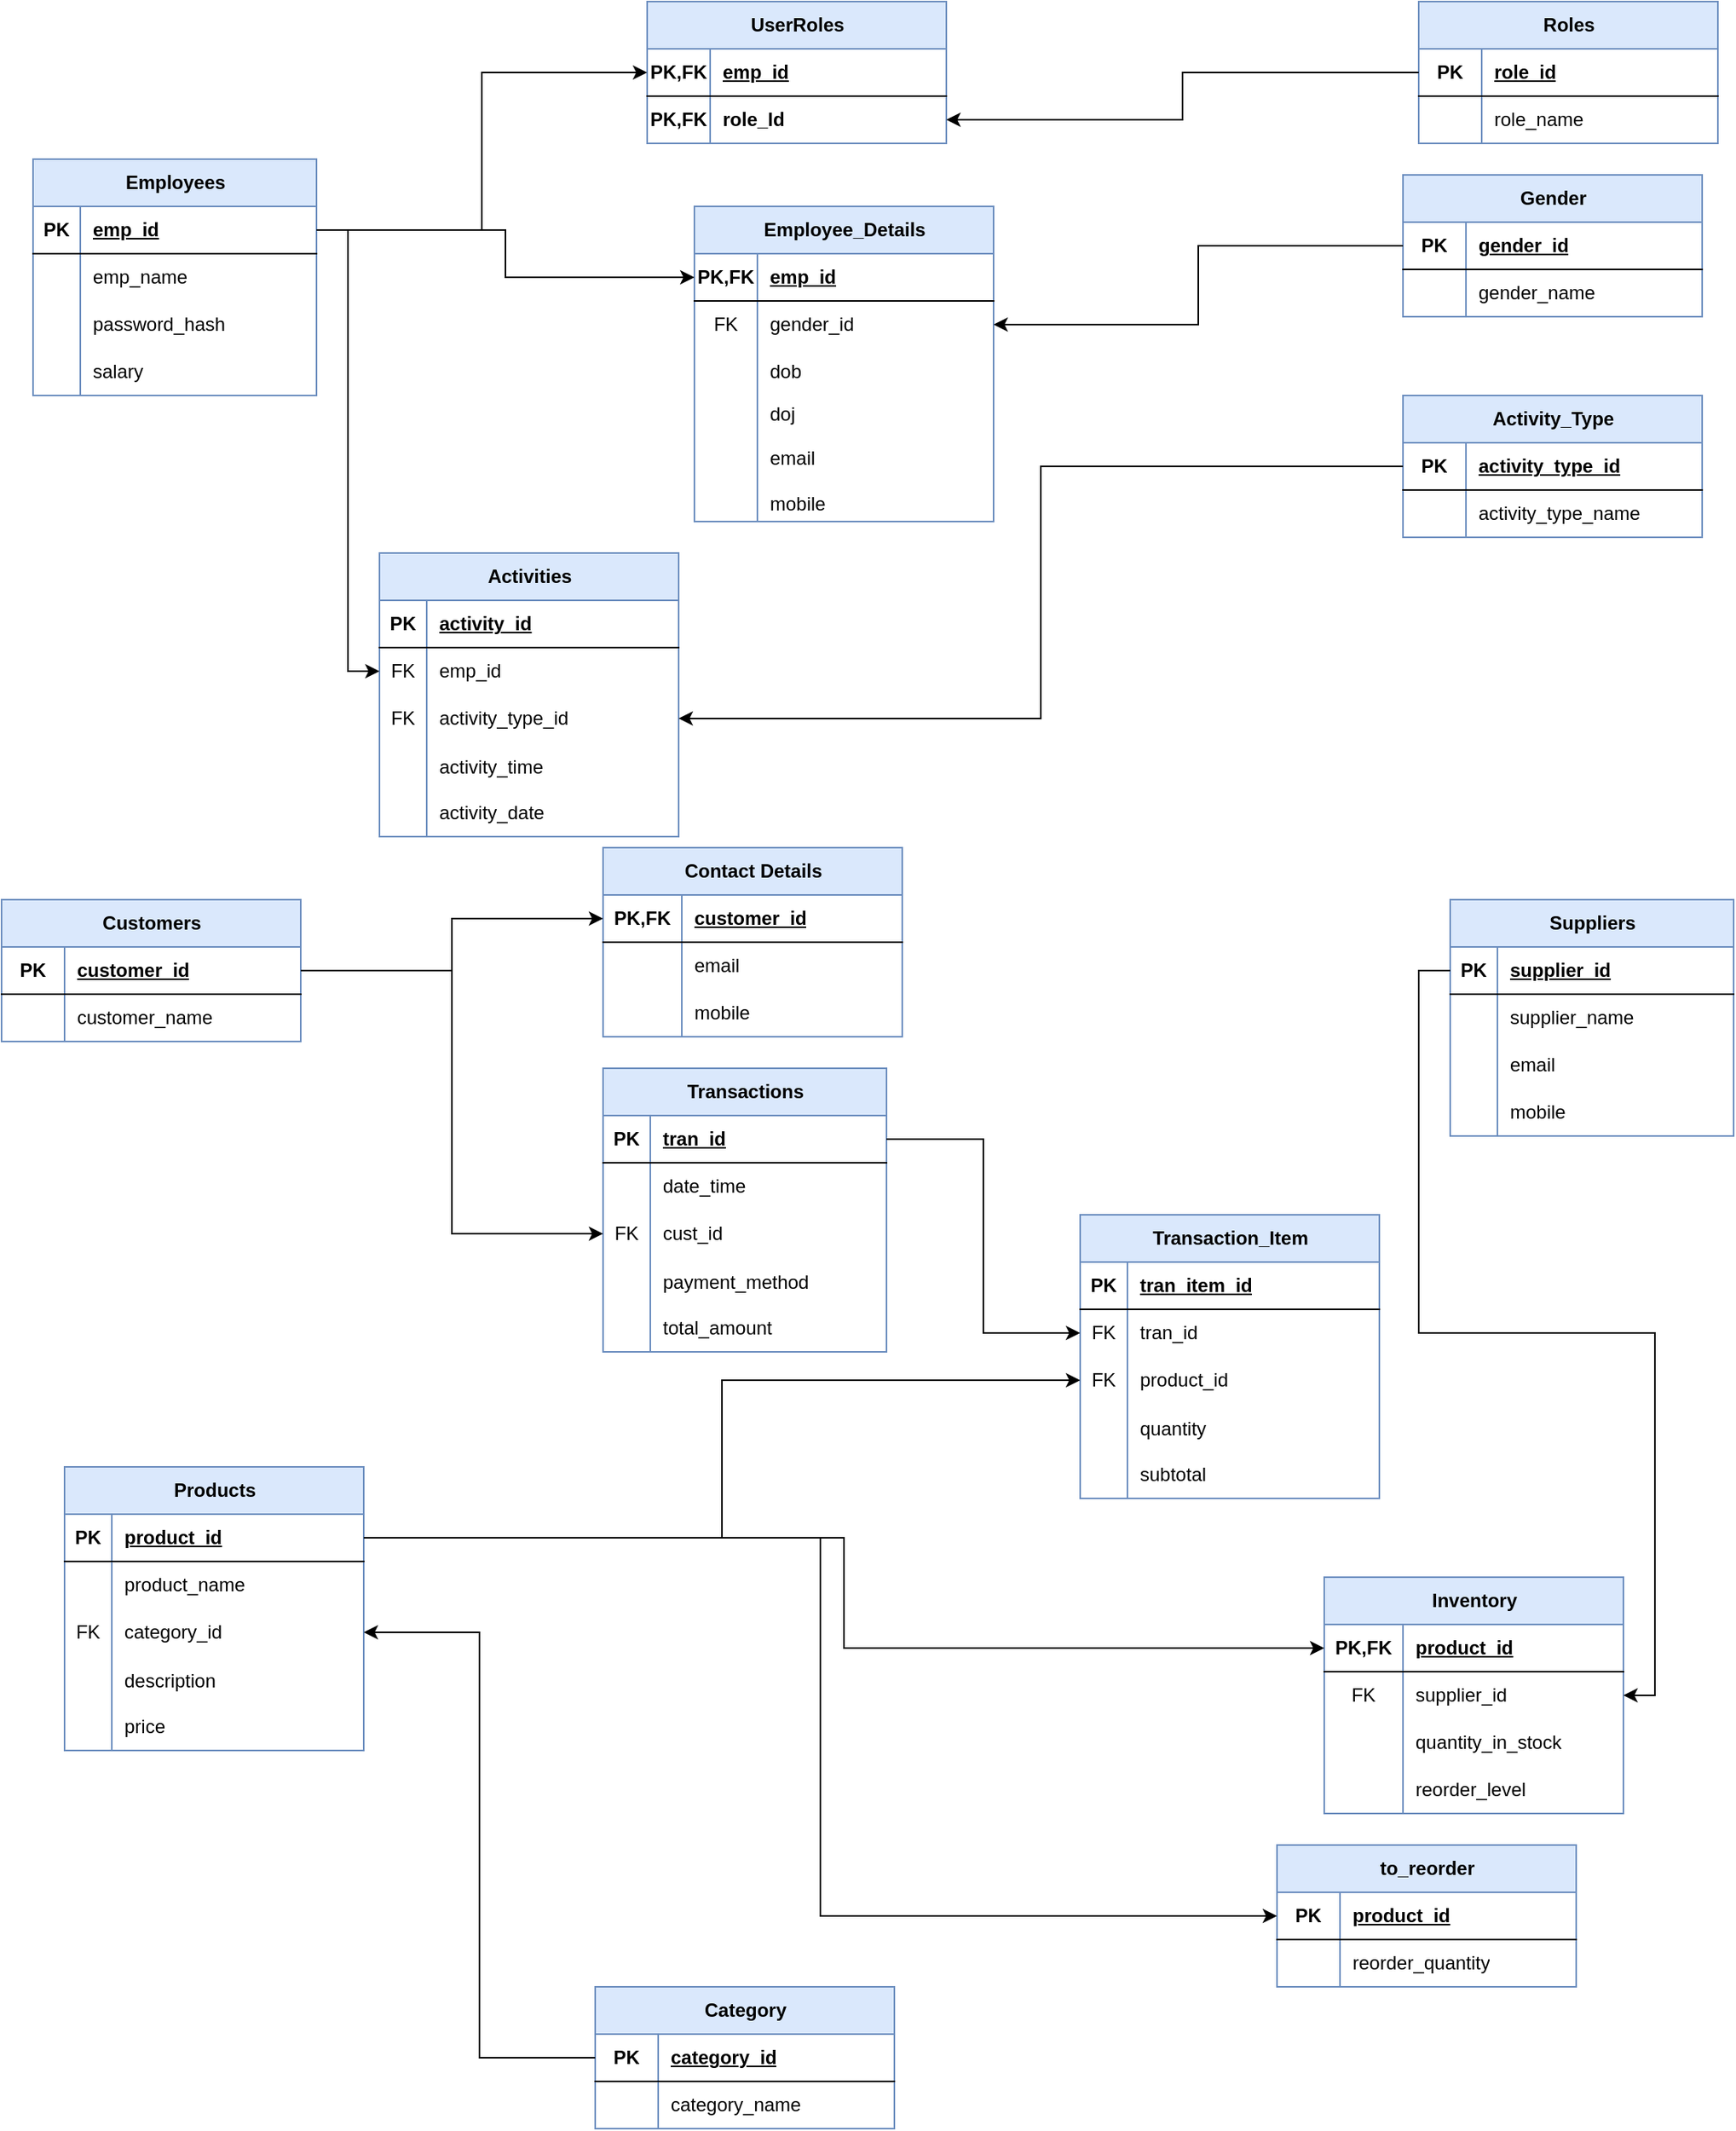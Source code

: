 <mxfile version="23.1.2" type="google">
  <diagram name="Page-1" id="9ELYdJ0zdbkgzNNeldEx">
    <mxGraphModel grid="1" page="1" gridSize="10" guides="1" tooltips="1" connect="1" arrows="1" fold="1" pageScale="1" pageWidth="850" pageHeight="1100" math="0" shadow="0">
      <root>
        <mxCell id="0" />
        <mxCell id="1" parent="0" />
        <mxCell id="yuY1wmULfdh9Z4FJ5Pl7-14" value="" style="shape=tableRow;horizontal=0;startSize=0;swimlaneHead=0;swimlaneBody=0;fillColor=none;collapsible=0;dropTarget=0;points=[[0,0.5],[1,0.5]];portConstraint=eastwest;top=0;left=0;right=0;bottom=0;" vertex="1" parent="1">
          <mxGeometry x="80" y="220" width="180" height="30" as="geometry" />
        </mxCell>
        <mxCell id="yuY1wmULfdh9Z4FJ5Pl7-15" value="" style="shape=partialRectangle;connectable=0;fillColor=none;top=0;left=0;bottom=0;right=0;editable=1;overflow=hidden;whiteSpace=wrap;html=1;" vertex="1" parent="yuY1wmULfdh9Z4FJ5Pl7-14">
          <mxGeometry width="30" height="30" as="geometry">
            <mxRectangle width="30" height="30" as="alternateBounds" />
          </mxGeometry>
        </mxCell>
        <mxCell id="yuY1wmULfdh9Z4FJ5Pl7-46" value="" style="shape=tableRow;horizontal=0;startSize=0;swimlaneHead=0;swimlaneBody=0;fillColor=none;collapsible=0;dropTarget=0;points=[[0,0.5],[1,0.5]];portConstraint=eastwest;top=0;left=0;right=0;bottom=0;" vertex="1" parent="1">
          <mxGeometry x="70" y="290" width="180" height="30" as="geometry" />
        </mxCell>
        <mxCell id="yuY1wmULfdh9Z4FJ5Pl7-47" value="" style="shape=partialRectangle;connectable=0;fillColor=none;top=0;left=0;bottom=0;right=0;editable=1;overflow=hidden;whiteSpace=wrap;html=1;" vertex="1" parent="yuY1wmULfdh9Z4FJ5Pl7-46">
          <mxGeometry width="30" height="30" as="geometry">
            <mxRectangle width="30" height="30" as="alternateBounds" />
          </mxGeometry>
        </mxCell>
        <mxCell id="yuY1wmULfdh9Z4FJ5Pl7-49" value="Employees" style="shape=table;startSize=30;container=1;collapsible=1;childLayout=tableLayout;fixedRows=1;rowLines=0;fontStyle=1;align=center;resizeLast=1;html=1;swimlaneFillColor=default;fillColor=#dae8fc;strokeColor=#6c8ebf;" vertex="1" parent="1">
          <mxGeometry x="-240" y="120" width="180" height="150" as="geometry">
            <mxRectangle x="70" y="180" width="100" height="30" as="alternateBounds" />
          </mxGeometry>
        </mxCell>
        <mxCell id="yuY1wmULfdh9Z4FJ5Pl7-50" value="" style="shape=tableRow;horizontal=0;startSize=0;swimlaneHead=0;swimlaneBody=0;fillColor=none;collapsible=0;dropTarget=0;points=[[0,0.5],[1,0.5]];portConstraint=eastwest;top=0;left=0;right=0;bottom=1;" vertex="1" parent="yuY1wmULfdh9Z4FJ5Pl7-49">
          <mxGeometry y="30" width="180" height="30" as="geometry" />
        </mxCell>
        <mxCell id="yuY1wmULfdh9Z4FJ5Pl7-51" value="PK" style="shape=partialRectangle;connectable=0;fillColor=none;top=0;left=0;bottom=0;right=0;fontStyle=1;overflow=hidden;whiteSpace=wrap;html=1;" vertex="1" parent="yuY1wmULfdh9Z4FJ5Pl7-50">
          <mxGeometry width="30" height="30" as="geometry">
            <mxRectangle width="30" height="30" as="alternateBounds" />
          </mxGeometry>
        </mxCell>
        <mxCell id="yuY1wmULfdh9Z4FJ5Pl7-52" value="emp_id" style="shape=partialRectangle;connectable=0;fillColor=none;top=0;left=0;bottom=0;right=0;align=left;spacingLeft=6;fontStyle=5;overflow=hidden;whiteSpace=wrap;html=1;" vertex="1" parent="yuY1wmULfdh9Z4FJ5Pl7-50">
          <mxGeometry x="30" width="150" height="30" as="geometry">
            <mxRectangle width="150" height="30" as="alternateBounds" />
          </mxGeometry>
        </mxCell>
        <mxCell id="yuY1wmULfdh9Z4FJ5Pl7-53" value="" style="shape=tableRow;horizontal=0;startSize=0;swimlaneHead=0;swimlaneBody=0;fillColor=none;collapsible=0;dropTarget=0;points=[[0,0.5],[1,0.5]];portConstraint=eastwest;top=0;left=0;right=0;bottom=0;" vertex="1" parent="yuY1wmULfdh9Z4FJ5Pl7-49">
          <mxGeometry y="60" width="180" height="30" as="geometry" />
        </mxCell>
        <mxCell id="yuY1wmULfdh9Z4FJ5Pl7-54" value="" style="shape=partialRectangle;connectable=0;fillColor=none;top=0;left=0;bottom=0;right=0;editable=1;overflow=hidden;whiteSpace=wrap;html=1;" vertex="1" parent="yuY1wmULfdh9Z4FJ5Pl7-53">
          <mxGeometry width="30" height="30" as="geometry">
            <mxRectangle width="30" height="30" as="alternateBounds" />
          </mxGeometry>
        </mxCell>
        <mxCell id="yuY1wmULfdh9Z4FJ5Pl7-55" value="emp_name" style="shape=partialRectangle;connectable=0;fillColor=none;top=0;left=0;bottom=0;right=0;align=left;spacingLeft=6;overflow=hidden;whiteSpace=wrap;html=1;" vertex="1" parent="yuY1wmULfdh9Z4FJ5Pl7-53">
          <mxGeometry x="30" width="150" height="30" as="geometry">
            <mxRectangle width="150" height="30" as="alternateBounds" />
          </mxGeometry>
        </mxCell>
        <mxCell id="yuY1wmULfdh9Z4FJ5Pl7-56" value="" style="shape=tableRow;horizontal=0;startSize=0;swimlaneHead=0;swimlaneBody=0;fillColor=none;collapsible=0;dropTarget=0;points=[[0,0.5],[1,0.5]];portConstraint=eastwest;top=0;left=0;right=0;bottom=0;" vertex="1" parent="yuY1wmULfdh9Z4FJ5Pl7-49">
          <mxGeometry y="90" width="180" height="30" as="geometry" />
        </mxCell>
        <mxCell id="yuY1wmULfdh9Z4FJ5Pl7-57" value="" style="shape=partialRectangle;connectable=0;fillColor=none;top=0;left=0;bottom=0;right=0;editable=1;overflow=hidden;whiteSpace=wrap;html=1;" vertex="1" parent="yuY1wmULfdh9Z4FJ5Pl7-56">
          <mxGeometry width="30" height="30" as="geometry">
            <mxRectangle width="30" height="30" as="alternateBounds" />
          </mxGeometry>
        </mxCell>
        <mxCell id="yuY1wmULfdh9Z4FJ5Pl7-58" value="password_hash" style="shape=partialRectangle;connectable=0;fillColor=none;top=0;left=0;bottom=0;right=0;align=left;spacingLeft=6;overflow=hidden;whiteSpace=wrap;html=1;" vertex="1" parent="yuY1wmULfdh9Z4FJ5Pl7-56">
          <mxGeometry x="30" width="150" height="30" as="geometry">
            <mxRectangle width="150" height="30" as="alternateBounds" />
          </mxGeometry>
        </mxCell>
        <mxCell id="yuY1wmULfdh9Z4FJ5Pl7-59" value="" style="shape=tableRow;horizontal=0;startSize=0;swimlaneHead=0;swimlaneBody=0;fillColor=none;collapsible=0;dropTarget=0;points=[[0,0.5],[1,0.5]];portConstraint=eastwest;top=0;left=0;right=0;bottom=0;" vertex="1" parent="yuY1wmULfdh9Z4FJ5Pl7-49">
          <mxGeometry y="120" width="180" height="30" as="geometry" />
        </mxCell>
        <mxCell id="yuY1wmULfdh9Z4FJ5Pl7-60" value="" style="shape=partialRectangle;connectable=0;fillColor=none;top=0;left=0;bottom=0;right=0;editable=1;overflow=hidden;whiteSpace=wrap;html=1;" vertex="1" parent="yuY1wmULfdh9Z4FJ5Pl7-59">
          <mxGeometry width="30" height="30" as="geometry">
            <mxRectangle width="30" height="30" as="alternateBounds" />
          </mxGeometry>
        </mxCell>
        <mxCell id="yuY1wmULfdh9Z4FJ5Pl7-61" value="salary" style="shape=partialRectangle;connectable=0;fillColor=none;top=0;left=0;bottom=0;right=0;align=left;spacingLeft=6;overflow=hidden;whiteSpace=wrap;html=1;" vertex="1" parent="yuY1wmULfdh9Z4FJ5Pl7-59">
          <mxGeometry x="30" width="150" height="30" as="geometry">
            <mxRectangle width="150" height="30" as="alternateBounds" />
          </mxGeometry>
        </mxCell>
        <mxCell id="yuY1wmULfdh9Z4FJ5Pl7-75" value="Employee_Details" style="shape=table;startSize=30;container=1;collapsible=1;childLayout=tableLayout;fixedRows=1;rowLines=0;fontStyle=1;align=center;resizeLast=1;html=1;swimlaneFillColor=default;fillColor=#dae8fc;strokeColor=#6c8ebf;" vertex="1" parent="1">
          <mxGeometry x="180" y="150" width="190" height="200" as="geometry">
            <mxRectangle x="70" y="180" width="100" height="30" as="alternateBounds" />
          </mxGeometry>
        </mxCell>
        <mxCell id="yuY1wmULfdh9Z4FJ5Pl7-76" value="" style="shape=tableRow;horizontal=0;startSize=0;swimlaneHead=0;swimlaneBody=0;fillColor=none;collapsible=0;dropTarget=0;points=[[0,0.5],[1,0.5]];portConstraint=eastwest;top=0;left=0;right=0;bottom=1;" vertex="1" parent="yuY1wmULfdh9Z4FJ5Pl7-75">
          <mxGeometry y="30" width="190" height="30" as="geometry" />
        </mxCell>
        <mxCell id="yuY1wmULfdh9Z4FJ5Pl7-77" value="PK,FK" style="shape=partialRectangle;connectable=0;fillColor=none;top=0;left=0;bottom=0;right=0;fontStyle=1;overflow=hidden;whiteSpace=wrap;html=1;" vertex="1" parent="yuY1wmULfdh9Z4FJ5Pl7-76">
          <mxGeometry width="40" height="30" as="geometry">
            <mxRectangle width="40" height="30" as="alternateBounds" />
          </mxGeometry>
        </mxCell>
        <mxCell id="yuY1wmULfdh9Z4FJ5Pl7-78" value="emp_id" style="shape=partialRectangle;connectable=0;fillColor=none;top=0;left=0;bottom=0;right=0;align=left;spacingLeft=6;fontStyle=5;overflow=hidden;whiteSpace=wrap;html=1;" vertex="1" parent="yuY1wmULfdh9Z4FJ5Pl7-76">
          <mxGeometry x="40" width="150" height="30" as="geometry">
            <mxRectangle width="150" height="30" as="alternateBounds" />
          </mxGeometry>
        </mxCell>
        <mxCell id="yuY1wmULfdh9Z4FJ5Pl7-79" value="" style="shape=tableRow;horizontal=0;startSize=0;swimlaneHead=0;swimlaneBody=0;fillColor=none;collapsible=0;dropTarget=0;points=[[0,0.5],[1,0.5]];portConstraint=eastwest;top=0;left=0;right=0;bottom=0;" vertex="1" parent="yuY1wmULfdh9Z4FJ5Pl7-75">
          <mxGeometry y="60" width="190" height="30" as="geometry" />
        </mxCell>
        <mxCell id="yuY1wmULfdh9Z4FJ5Pl7-80" value="FK" style="shape=partialRectangle;connectable=0;fillColor=none;top=0;left=0;bottom=0;right=0;editable=1;overflow=hidden;whiteSpace=wrap;html=1;" vertex="1" parent="yuY1wmULfdh9Z4FJ5Pl7-79">
          <mxGeometry width="40" height="30" as="geometry">
            <mxRectangle width="40" height="30" as="alternateBounds" />
          </mxGeometry>
        </mxCell>
        <mxCell id="yuY1wmULfdh9Z4FJ5Pl7-81" value="gender_id" style="shape=partialRectangle;connectable=0;fillColor=none;top=0;left=0;bottom=0;right=0;align=left;spacingLeft=6;overflow=hidden;whiteSpace=wrap;html=1;" vertex="1" parent="yuY1wmULfdh9Z4FJ5Pl7-79">
          <mxGeometry x="40" width="150" height="30" as="geometry">
            <mxRectangle width="150" height="30" as="alternateBounds" />
          </mxGeometry>
        </mxCell>
        <mxCell id="yuY1wmULfdh9Z4FJ5Pl7-82" value="" style="shape=tableRow;horizontal=0;startSize=0;swimlaneHead=0;swimlaneBody=0;fillColor=none;collapsible=0;dropTarget=0;points=[[0,0.5],[1,0.5]];portConstraint=eastwest;top=0;left=0;right=0;bottom=0;" vertex="1" parent="yuY1wmULfdh9Z4FJ5Pl7-75">
          <mxGeometry y="90" width="190" height="30" as="geometry" />
        </mxCell>
        <mxCell id="yuY1wmULfdh9Z4FJ5Pl7-83" value="" style="shape=partialRectangle;connectable=0;fillColor=none;top=0;left=0;bottom=0;right=0;editable=1;overflow=hidden;whiteSpace=wrap;html=1;" vertex="1" parent="yuY1wmULfdh9Z4FJ5Pl7-82">
          <mxGeometry width="40" height="30" as="geometry">
            <mxRectangle width="40" height="30" as="alternateBounds" />
          </mxGeometry>
        </mxCell>
        <mxCell id="yuY1wmULfdh9Z4FJ5Pl7-84" value="dob" style="shape=partialRectangle;connectable=0;fillColor=none;top=0;left=0;bottom=0;right=0;align=left;spacingLeft=6;overflow=hidden;whiteSpace=wrap;html=1;" vertex="1" parent="yuY1wmULfdh9Z4FJ5Pl7-82">
          <mxGeometry x="40" width="150" height="30" as="geometry">
            <mxRectangle width="150" height="30" as="alternateBounds" />
          </mxGeometry>
        </mxCell>
        <mxCell id="yuY1wmULfdh9Z4FJ5Pl7-85" value="" style="shape=tableRow;horizontal=0;startSize=0;swimlaneHead=0;swimlaneBody=0;fillColor=none;collapsible=0;dropTarget=0;points=[[0,0.5],[1,0.5]];portConstraint=eastwest;top=0;left=0;right=0;bottom=0;" vertex="1" parent="yuY1wmULfdh9Z4FJ5Pl7-75">
          <mxGeometry y="120" width="190" height="80" as="geometry" />
        </mxCell>
        <mxCell id="yuY1wmULfdh9Z4FJ5Pl7-86" value="" style="shape=partialRectangle;connectable=0;fillColor=none;top=0;left=0;bottom=0;right=0;editable=1;overflow=hidden;whiteSpace=wrap;html=1;" vertex="1" parent="yuY1wmULfdh9Z4FJ5Pl7-85">
          <mxGeometry width="40" height="80" as="geometry">
            <mxRectangle width="40" height="80" as="alternateBounds" />
          </mxGeometry>
        </mxCell>
        <mxCell id="yuY1wmULfdh9Z4FJ5Pl7-87" value="doj&lt;br&gt;&lt;br&gt;email&lt;br&gt;&lt;br&gt;mobile" style="shape=partialRectangle;connectable=0;fillColor=none;top=0;left=0;bottom=0;right=0;align=left;spacingLeft=6;overflow=hidden;whiteSpace=wrap;html=1;" vertex="1" parent="yuY1wmULfdh9Z4FJ5Pl7-85">
          <mxGeometry x="40" width="150" height="80" as="geometry">
            <mxRectangle width="150" height="80" as="alternateBounds" />
          </mxGeometry>
        </mxCell>
        <mxCell id="yuY1wmULfdh9Z4FJ5Pl7-101" value="Gender" style="shape=table;startSize=30;container=1;collapsible=1;childLayout=tableLayout;fixedRows=1;rowLines=0;fontStyle=1;align=center;resizeLast=1;html=1;swimlaneFillColor=default;fillColor=#dae8fc;strokeColor=#6c8ebf;" vertex="1" parent="1">
          <mxGeometry x="630" y="130" width="190" height="90" as="geometry">
            <mxRectangle x="70" y="180" width="100" height="30" as="alternateBounds" />
          </mxGeometry>
        </mxCell>
        <mxCell id="yuY1wmULfdh9Z4FJ5Pl7-102" value="" style="shape=tableRow;horizontal=0;startSize=0;swimlaneHead=0;swimlaneBody=0;fillColor=none;collapsible=0;dropTarget=0;points=[[0,0.5],[1,0.5]];portConstraint=eastwest;top=0;left=0;right=0;bottom=1;" vertex="1" parent="yuY1wmULfdh9Z4FJ5Pl7-101">
          <mxGeometry y="30" width="190" height="30" as="geometry" />
        </mxCell>
        <mxCell id="yuY1wmULfdh9Z4FJ5Pl7-103" value="PK" style="shape=partialRectangle;connectable=0;fillColor=none;top=0;left=0;bottom=0;right=0;fontStyle=1;overflow=hidden;whiteSpace=wrap;html=1;" vertex="1" parent="yuY1wmULfdh9Z4FJ5Pl7-102">
          <mxGeometry width="40" height="30" as="geometry">
            <mxRectangle width="40" height="30" as="alternateBounds" />
          </mxGeometry>
        </mxCell>
        <mxCell id="yuY1wmULfdh9Z4FJ5Pl7-104" value="gender_id" style="shape=partialRectangle;connectable=0;fillColor=none;top=0;left=0;bottom=0;right=0;align=left;spacingLeft=6;fontStyle=5;overflow=hidden;whiteSpace=wrap;html=1;" vertex="1" parent="yuY1wmULfdh9Z4FJ5Pl7-102">
          <mxGeometry x="40" width="150" height="30" as="geometry">
            <mxRectangle width="150" height="30" as="alternateBounds" />
          </mxGeometry>
        </mxCell>
        <mxCell id="yuY1wmULfdh9Z4FJ5Pl7-105" value="" style="shape=tableRow;horizontal=0;startSize=0;swimlaneHead=0;swimlaneBody=0;fillColor=none;collapsible=0;dropTarget=0;points=[[0,0.5],[1,0.5]];portConstraint=eastwest;top=0;left=0;right=0;bottom=0;" vertex="1" parent="yuY1wmULfdh9Z4FJ5Pl7-101">
          <mxGeometry y="60" width="190" height="30" as="geometry" />
        </mxCell>
        <mxCell id="yuY1wmULfdh9Z4FJ5Pl7-106" value="" style="shape=partialRectangle;connectable=0;fillColor=none;top=0;left=0;bottom=0;right=0;editable=1;overflow=hidden;whiteSpace=wrap;html=1;" vertex="1" parent="yuY1wmULfdh9Z4FJ5Pl7-105">
          <mxGeometry width="40" height="30" as="geometry">
            <mxRectangle width="40" height="30" as="alternateBounds" />
          </mxGeometry>
        </mxCell>
        <mxCell id="yuY1wmULfdh9Z4FJ5Pl7-107" value="gender_name" style="shape=partialRectangle;connectable=0;fillColor=none;top=0;left=0;bottom=0;right=0;align=left;spacingLeft=6;overflow=hidden;whiteSpace=wrap;html=1;" vertex="1" parent="yuY1wmULfdh9Z4FJ5Pl7-105">
          <mxGeometry x="40" width="150" height="30" as="geometry">
            <mxRectangle width="150" height="30" as="alternateBounds" />
          </mxGeometry>
        </mxCell>
        <mxCell id="yuY1wmULfdh9Z4FJ5Pl7-114" value="Activity_Type" style="shape=table;startSize=30;container=1;collapsible=1;childLayout=tableLayout;fixedRows=1;rowLines=0;fontStyle=1;align=center;resizeLast=1;html=1;swimlaneFillColor=default;fillColor=#dae8fc;strokeColor=#6c8ebf;" vertex="1" parent="1">
          <mxGeometry x="630" y="270" width="190" height="90" as="geometry">
            <mxRectangle x="70" y="180" width="100" height="30" as="alternateBounds" />
          </mxGeometry>
        </mxCell>
        <mxCell id="yuY1wmULfdh9Z4FJ5Pl7-115" value="" style="shape=tableRow;horizontal=0;startSize=0;swimlaneHead=0;swimlaneBody=0;fillColor=none;collapsible=0;dropTarget=0;points=[[0,0.5],[1,0.5]];portConstraint=eastwest;top=0;left=0;right=0;bottom=1;" vertex="1" parent="yuY1wmULfdh9Z4FJ5Pl7-114">
          <mxGeometry y="30" width="190" height="30" as="geometry" />
        </mxCell>
        <mxCell id="yuY1wmULfdh9Z4FJ5Pl7-116" value="PK" style="shape=partialRectangle;connectable=0;fillColor=none;top=0;left=0;bottom=0;right=0;fontStyle=1;overflow=hidden;whiteSpace=wrap;html=1;" vertex="1" parent="yuY1wmULfdh9Z4FJ5Pl7-115">
          <mxGeometry width="40" height="30" as="geometry">
            <mxRectangle width="40" height="30" as="alternateBounds" />
          </mxGeometry>
        </mxCell>
        <mxCell id="yuY1wmULfdh9Z4FJ5Pl7-117" value="activity_type_id" style="shape=partialRectangle;connectable=0;fillColor=none;top=0;left=0;bottom=0;right=0;align=left;spacingLeft=6;fontStyle=5;overflow=hidden;whiteSpace=wrap;html=1;" vertex="1" parent="yuY1wmULfdh9Z4FJ5Pl7-115">
          <mxGeometry x="40" width="150" height="30" as="geometry">
            <mxRectangle width="150" height="30" as="alternateBounds" />
          </mxGeometry>
        </mxCell>
        <mxCell id="yuY1wmULfdh9Z4FJ5Pl7-118" value="" style="shape=tableRow;horizontal=0;startSize=0;swimlaneHead=0;swimlaneBody=0;fillColor=none;collapsible=0;dropTarget=0;points=[[0,0.5],[1,0.5]];portConstraint=eastwest;top=0;left=0;right=0;bottom=0;" vertex="1" parent="yuY1wmULfdh9Z4FJ5Pl7-114">
          <mxGeometry y="60" width="190" height="30" as="geometry" />
        </mxCell>
        <mxCell id="yuY1wmULfdh9Z4FJ5Pl7-119" value="" style="shape=partialRectangle;connectable=0;fillColor=none;top=0;left=0;bottom=0;right=0;editable=1;overflow=hidden;whiteSpace=wrap;html=1;" vertex="1" parent="yuY1wmULfdh9Z4FJ5Pl7-118">
          <mxGeometry width="40" height="30" as="geometry">
            <mxRectangle width="40" height="30" as="alternateBounds" />
          </mxGeometry>
        </mxCell>
        <mxCell id="yuY1wmULfdh9Z4FJ5Pl7-120" value="activity_type_name" style="shape=partialRectangle;connectable=0;fillColor=none;top=0;left=0;bottom=0;right=0;align=left;spacingLeft=6;overflow=hidden;whiteSpace=wrap;html=1;" vertex="1" parent="yuY1wmULfdh9Z4FJ5Pl7-118">
          <mxGeometry x="40" width="150" height="30" as="geometry">
            <mxRectangle width="150" height="30" as="alternateBounds" />
          </mxGeometry>
        </mxCell>
        <mxCell id="yuY1wmULfdh9Z4FJ5Pl7-121" value="Activities" style="shape=table;startSize=30;container=1;collapsible=1;childLayout=tableLayout;fixedRows=1;rowLines=0;fontStyle=1;align=center;resizeLast=1;html=1;swimlaneFillColor=default;fillColor=#dae8fc;strokeColor=#6c8ebf;" vertex="1" parent="1">
          <mxGeometry x="-20" y="370" width="190" height="180" as="geometry">
            <mxRectangle x="70" y="180" width="100" height="30" as="alternateBounds" />
          </mxGeometry>
        </mxCell>
        <mxCell id="yuY1wmULfdh9Z4FJ5Pl7-122" value="" style="shape=tableRow;horizontal=0;startSize=0;swimlaneHead=0;swimlaneBody=0;fillColor=none;collapsible=0;dropTarget=0;points=[[0,0.5],[1,0.5]];portConstraint=eastwest;top=0;left=0;right=0;bottom=1;" vertex="1" parent="yuY1wmULfdh9Z4FJ5Pl7-121">
          <mxGeometry y="30" width="190" height="30" as="geometry" />
        </mxCell>
        <mxCell id="yuY1wmULfdh9Z4FJ5Pl7-123" value="PK" style="shape=partialRectangle;connectable=0;fillColor=none;top=0;left=0;bottom=0;right=0;fontStyle=1;overflow=hidden;whiteSpace=wrap;html=1;" vertex="1" parent="yuY1wmULfdh9Z4FJ5Pl7-122">
          <mxGeometry width="30" height="30" as="geometry">
            <mxRectangle width="30" height="30" as="alternateBounds" />
          </mxGeometry>
        </mxCell>
        <mxCell id="yuY1wmULfdh9Z4FJ5Pl7-124" value="activity_id" style="shape=partialRectangle;connectable=0;fillColor=none;top=0;left=0;bottom=0;right=0;align=left;spacingLeft=6;fontStyle=5;overflow=hidden;whiteSpace=wrap;html=1;" vertex="1" parent="yuY1wmULfdh9Z4FJ5Pl7-122">
          <mxGeometry x="30" width="160" height="30" as="geometry">
            <mxRectangle width="160" height="30" as="alternateBounds" />
          </mxGeometry>
        </mxCell>
        <mxCell id="yuY1wmULfdh9Z4FJ5Pl7-125" value="" style="shape=tableRow;horizontal=0;startSize=0;swimlaneHead=0;swimlaneBody=0;fillColor=none;collapsible=0;dropTarget=0;points=[[0,0.5],[1,0.5]];portConstraint=eastwest;top=0;left=0;right=0;bottom=0;" vertex="1" parent="yuY1wmULfdh9Z4FJ5Pl7-121">
          <mxGeometry y="60" width="190" height="30" as="geometry" />
        </mxCell>
        <mxCell id="yuY1wmULfdh9Z4FJ5Pl7-126" value="FK" style="shape=partialRectangle;connectable=0;fillColor=none;top=0;left=0;bottom=0;right=0;editable=1;overflow=hidden;whiteSpace=wrap;html=1;" vertex="1" parent="yuY1wmULfdh9Z4FJ5Pl7-125">
          <mxGeometry width="30" height="30" as="geometry">
            <mxRectangle width="30" height="30" as="alternateBounds" />
          </mxGeometry>
        </mxCell>
        <mxCell id="yuY1wmULfdh9Z4FJ5Pl7-127" value="emp_id" style="shape=partialRectangle;connectable=0;fillColor=none;top=0;left=0;bottom=0;right=0;align=left;spacingLeft=6;overflow=hidden;whiteSpace=wrap;html=1;" vertex="1" parent="yuY1wmULfdh9Z4FJ5Pl7-125">
          <mxGeometry x="30" width="160" height="30" as="geometry">
            <mxRectangle width="160" height="30" as="alternateBounds" />
          </mxGeometry>
        </mxCell>
        <mxCell id="yuY1wmULfdh9Z4FJ5Pl7-128" value="" style="shape=tableRow;horizontal=0;startSize=0;swimlaneHead=0;swimlaneBody=0;fillColor=none;collapsible=0;dropTarget=0;points=[[0,0.5],[1,0.5]];portConstraint=eastwest;top=0;left=0;right=0;bottom=0;" vertex="1" parent="yuY1wmULfdh9Z4FJ5Pl7-121">
          <mxGeometry y="90" width="190" height="30" as="geometry" />
        </mxCell>
        <mxCell id="yuY1wmULfdh9Z4FJ5Pl7-129" value="FK" style="shape=partialRectangle;connectable=0;fillColor=none;top=0;left=0;bottom=0;right=0;editable=1;overflow=hidden;whiteSpace=wrap;html=1;" vertex="1" parent="yuY1wmULfdh9Z4FJ5Pl7-128">
          <mxGeometry width="30" height="30" as="geometry">
            <mxRectangle width="30" height="30" as="alternateBounds" />
          </mxGeometry>
        </mxCell>
        <mxCell id="yuY1wmULfdh9Z4FJ5Pl7-130" value="activity_type_id" style="shape=partialRectangle;connectable=0;fillColor=none;top=0;left=0;bottom=0;right=0;align=left;spacingLeft=6;overflow=hidden;whiteSpace=wrap;html=1;" vertex="1" parent="yuY1wmULfdh9Z4FJ5Pl7-128">
          <mxGeometry x="30" width="160" height="30" as="geometry">
            <mxRectangle width="160" height="30" as="alternateBounds" />
          </mxGeometry>
        </mxCell>
        <mxCell id="yuY1wmULfdh9Z4FJ5Pl7-131" value="" style="shape=tableRow;horizontal=0;startSize=0;swimlaneHead=0;swimlaneBody=0;fillColor=none;collapsible=0;dropTarget=0;points=[[0,0.5],[1,0.5]];portConstraint=eastwest;top=0;left=0;right=0;bottom=0;" vertex="1" parent="yuY1wmULfdh9Z4FJ5Pl7-121">
          <mxGeometry y="120" width="190" height="60" as="geometry" />
        </mxCell>
        <mxCell id="yuY1wmULfdh9Z4FJ5Pl7-132" value="" style="shape=partialRectangle;connectable=0;fillColor=none;top=0;left=0;bottom=0;right=0;editable=1;overflow=hidden;whiteSpace=wrap;html=1;" vertex="1" parent="yuY1wmULfdh9Z4FJ5Pl7-131">
          <mxGeometry width="30" height="60" as="geometry">
            <mxRectangle width="30" height="60" as="alternateBounds" />
          </mxGeometry>
        </mxCell>
        <mxCell id="yuY1wmULfdh9Z4FJ5Pl7-133" value="activity_time&lt;br&gt;&lt;br&gt;activity_date" style="shape=partialRectangle;connectable=0;fillColor=none;top=0;left=0;bottom=0;right=0;align=left;spacingLeft=6;overflow=hidden;whiteSpace=wrap;html=1;" vertex="1" parent="yuY1wmULfdh9Z4FJ5Pl7-131">
          <mxGeometry x="30" width="160" height="60" as="geometry">
            <mxRectangle width="160" height="60" as="alternateBounds" />
          </mxGeometry>
        </mxCell>
        <mxCell id="yuY1wmULfdh9Z4FJ5Pl7-151" value="Customers" style="shape=table;startSize=30;container=1;collapsible=1;childLayout=tableLayout;fixedRows=1;rowLines=0;fontStyle=1;align=center;resizeLast=1;html=1;swimlaneFillColor=default;fillColor=#dae8fc;strokeColor=#6c8ebf;" vertex="1" parent="1">
          <mxGeometry x="-260" y="590" width="190" height="90" as="geometry">
            <mxRectangle x="70" y="180" width="100" height="30" as="alternateBounds" />
          </mxGeometry>
        </mxCell>
        <mxCell id="yuY1wmULfdh9Z4FJ5Pl7-152" value="" style="shape=tableRow;horizontal=0;startSize=0;swimlaneHead=0;swimlaneBody=0;fillColor=none;collapsible=0;dropTarget=0;points=[[0,0.5],[1,0.5]];portConstraint=eastwest;top=0;left=0;right=0;bottom=1;" vertex="1" parent="yuY1wmULfdh9Z4FJ5Pl7-151">
          <mxGeometry y="30" width="190" height="30" as="geometry" />
        </mxCell>
        <mxCell id="yuY1wmULfdh9Z4FJ5Pl7-153" value="PK" style="shape=partialRectangle;connectable=0;fillColor=none;top=0;left=0;bottom=0;right=0;fontStyle=1;overflow=hidden;whiteSpace=wrap;html=1;" vertex="1" parent="yuY1wmULfdh9Z4FJ5Pl7-152">
          <mxGeometry width="40" height="30" as="geometry">
            <mxRectangle width="40" height="30" as="alternateBounds" />
          </mxGeometry>
        </mxCell>
        <mxCell id="yuY1wmULfdh9Z4FJ5Pl7-154" value="customer_id" style="shape=partialRectangle;connectable=0;fillColor=none;top=0;left=0;bottom=0;right=0;align=left;spacingLeft=6;fontStyle=5;overflow=hidden;whiteSpace=wrap;html=1;" vertex="1" parent="yuY1wmULfdh9Z4FJ5Pl7-152">
          <mxGeometry x="40" width="150" height="30" as="geometry">
            <mxRectangle width="150" height="30" as="alternateBounds" />
          </mxGeometry>
        </mxCell>
        <mxCell id="yuY1wmULfdh9Z4FJ5Pl7-155" value="" style="shape=tableRow;horizontal=0;startSize=0;swimlaneHead=0;swimlaneBody=0;fillColor=none;collapsible=0;dropTarget=0;points=[[0,0.5],[1,0.5]];portConstraint=eastwest;top=0;left=0;right=0;bottom=0;" vertex="1" parent="yuY1wmULfdh9Z4FJ5Pl7-151">
          <mxGeometry y="60" width="190" height="30" as="geometry" />
        </mxCell>
        <mxCell id="yuY1wmULfdh9Z4FJ5Pl7-156" value="" style="shape=partialRectangle;connectable=0;fillColor=none;top=0;left=0;bottom=0;right=0;editable=1;overflow=hidden;whiteSpace=wrap;html=1;" vertex="1" parent="yuY1wmULfdh9Z4FJ5Pl7-155">
          <mxGeometry width="40" height="30" as="geometry">
            <mxRectangle width="40" height="30" as="alternateBounds" />
          </mxGeometry>
        </mxCell>
        <mxCell id="yuY1wmULfdh9Z4FJ5Pl7-157" value="customer_name" style="shape=partialRectangle;connectable=0;fillColor=none;top=0;left=0;bottom=0;right=0;align=left;spacingLeft=6;overflow=hidden;whiteSpace=wrap;html=1;" vertex="1" parent="yuY1wmULfdh9Z4FJ5Pl7-155">
          <mxGeometry x="40" width="150" height="30" as="geometry">
            <mxRectangle width="150" height="30" as="alternateBounds" />
          </mxGeometry>
        </mxCell>
        <mxCell id="yuY1wmULfdh9Z4FJ5Pl7-158" value="Contact Details" style="shape=table;startSize=30;container=1;collapsible=1;childLayout=tableLayout;fixedRows=1;rowLines=0;fontStyle=1;align=center;resizeLast=1;html=1;swimlaneFillColor=default;fillColor=#dae8fc;strokeColor=#6c8ebf;" vertex="1" parent="1">
          <mxGeometry x="122" y="557" width="190" height="120" as="geometry">
            <mxRectangle x="70" y="180" width="100" height="30" as="alternateBounds" />
          </mxGeometry>
        </mxCell>
        <mxCell id="yuY1wmULfdh9Z4FJ5Pl7-159" value="" style="shape=tableRow;horizontal=0;startSize=0;swimlaneHead=0;swimlaneBody=0;fillColor=none;collapsible=0;dropTarget=0;points=[[0,0.5],[1,0.5]];portConstraint=eastwest;top=0;left=0;right=0;bottom=1;" vertex="1" parent="yuY1wmULfdh9Z4FJ5Pl7-158">
          <mxGeometry y="30" width="190" height="30" as="geometry" />
        </mxCell>
        <mxCell id="yuY1wmULfdh9Z4FJ5Pl7-160" value="PK,FK" style="shape=partialRectangle;connectable=0;fillColor=none;top=0;left=0;bottom=0;right=0;fontStyle=1;overflow=hidden;whiteSpace=wrap;html=1;" vertex="1" parent="yuY1wmULfdh9Z4FJ5Pl7-159">
          <mxGeometry width="50" height="30" as="geometry">
            <mxRectangle width="50" height="30" as="alternateBounds" />
          </mxGeometry>
        </mxCell>
        <mxCell id="yuY1wmULfdh9Z4FJ5Pl7-161" value="customer_id" style="shape=partialRectangle;connectable=0;fillColor=none;top=0;left=0;bottom=0;right=0;align=left;spacingLeft=6;fontStyle=5;overflow=hidden;whiteSpace=wrap;html=1;" vertex="1" parent="yuY1wmULfdh9Z4FJ5Pl7-159">
          <mxGeometry x="50" width="140" height="30" as="geometry">
            <mxRectangle width="140" height="30" as="alternateBounds" />
          </mxGeometry>
        </mxCell>
        <mxCell id="yuY1wmULfdh9Z4FJ5Pl7-162" value="" style="shape=tableRow;horizontal=0;startSize=0;swimlaneHead=0;swimlaneBody=0;fillColor=none;collapsible=0;dropTarget=0;points=[[0,0.5],[1,0.5]];portConstraint=eastwest;top=0;left=0;right=0;bottom=0;" vertex="1" parent="yuY1wmULfdh9Z4FJ5Pl7-158">
          <mxGeometry y="60" width="190" height="30" as="geometry" />
        </mxCell>
        <mxCell id="yuY1wmULfdh9Z4FJ5Pl7-163" value="" style="shape=partialRectangle;connectable=0;fillColor=none;top=0;left=0;bottom=0;right=0;editable=1;overflow=hidden;whiteSpace=wrap;html=1;" vertex="1" parent="yuY1wmULfdh9Z4FJ5Pl7-162">
          <mxGeometry width="50" height="30" as="geometry">
            <mxRectangle width="50" height="30" as="alternateBounds" />
          </mxGeometry>
        </mxCell>
        <mxCell id="yuY1wmULfdh9Z4FJ5Pl7-164" value="email" style="shape=partialRectangle;connectable=0;fillColor=none;top=0;left=0;bottom=0;right=0;align=left;spacingLeft=6;overflow=hidden;whiteSpace=wrap;html=1;" vertex="1" parent="yuY1wmULfdh9Z4FJ5Pl7-162">
          <mxGeometry x="50" width="140" height="30" as="geometry">
            <mxRectangle width="140" height="30" as="alternateBounds" />
          </mxGeometry>
        </mxCell>
        <mxCell id="yuY1wmULfdh9Z4FJ5Pl7-165" value="" style="shape=tableRow;horizontal=0;startSize=0;swimlaneHead=0;swimlaneBody=0;fillColor=none;collapsible=0;dropTarget=0;points=[[0,0.5],[1,0.5]];portConstraint=eastwest;top=0;left=0;right=0;bottom=0;" vertex="1" parent="yuY1wmULfdh9Z4FJ5Pl7-158">
          <mxGeometry y="90" width="190" height="30" as="geometry" />
        </mxCell>
        <mxCell id="yuY1wmULfdh9Z4FJ5Pl7-166" value="" style="shape=partialRectangle;connectable=0;fillColor=none;top=0;left=0;bottom=0;right=0;editable=1;overflow=hidden;whiteSpace=wrap;html=1;" vertex="1" parent="yuY1wmULfdh9Z4FJ5Pl7-165">
          <mxGeometry width="50" height="30" as="geometry">
            <mxRectangle width="50" height="30" as="alternateBounds" />
          </mxGeometry>
        </mxCell>
        <mxCell id="yuY1wmULfdh9Z4FJ5Pl7-167" value="mobile" style="shape=partialRectangle;connectable=0;fillColor=none;top=0;left=0;bottom=0;right=0;align=left;spacingLeft=6;overflow=hidden;whiteSpace=wrap;html=1;" vertex="1" parent="yuY1wmULfdh9Z4FJ5Pl7-165">
          <mxGeometry x="50" width="140" height="30" as="geometry">
            <mxRectangle width="140" height="30" as="alternateBounds" />
          </mxGeometry>
        </mxCell>
        <mxCell id="yuY1wmULfdh9Z4FJ5Pl7-184" value="Transactions" style="shape=table;startSize=30;container=1;collapsible=1;childLayout=tableLayout;fixedRows=1;rowLines=0;fontStyle=1;align=center;resizeLast=1;html=1;swimlaneFillColor=default;fillColor=#dae8fc;strokeColor=#6c8ebf;" vertex="1" parent="1">
          <mxGeometry x="122" y="697" width="180" height="180" as="geometry">
            <mxRectangle x="70" y="180" width="100" height="30" as="alternateBounds" />
          </mxGeometry>
        </mxCell>
        <mxCell id="yuY1wmULfdh9Z4FJ5Pl7-185" value="" style="shape=tableRow;horizontal=0;startSize=0;swimlaneHead=0;swimlaneBody=0;fillColor=none;collapsible=0;dropTarget=0;points=[[0,0.5],[1,0.5]];portConstraint=eastwest;top=0;left=0;right=0;bottom=1;" vertex="1" parent="yuY1wmULfdh9Z4FJ5Pl7-184">
          <mxGeometry y="30" width="180" height="30" as="geometry" />
        </mxCell>
        <mxCell id="yuY1wmULfdh9Z4FJ5Pl7-186" value="PK" style="shape=partialRectangle;connectable=0;fillColor=none;top=0;left=0;bottom=0;right=0;fontStyle=1;overflow=hidden;whiteSpace=wrap;html=1;" vertex="1" parent="yuY1wmULfdh9Z4FJ5Pl7-185">
          <mxGeometry width="30" height="30" as="geometry">
            <mxRectangle width="30" height="30" as="alternateBounds" />
          </mxGeometry>
        </mxCell>
        <mxCell id="yuY1wmULfdh9Z4FJ5Pl7-187" value="tran_id" style="shape=partialRectangle;connectable=0;fillColor=none;top=0;left=0;bottom=0;right=0;align=left;spacingLeft=6;fontStyle=5;overflow=hidden;whiteSpace=wrap;html=1;" vertex="1" parent="yuY1wmULfdh9Z4FJ5Pl7-185">
          <mxGeometry x="30" width="150" height="30" as="geometry">
            <mxRectangle width="150" height="30" as="alternateBounds" />
          </mxGeometry>
        </mxCell>
        <mxCell id="yuY1wmULfdh9Z4FJ5Pl7-188" value="" style="shape=tableRow;horizontal=0;startSize=0;swimlaneHead=0;swimlaneBody=0;fillColor=none;collapsible=0;dropTarget=0;points=[[0,0.5],[1,0.5]];portConstraint=eastwest;top=0;left=0;right=0;bottom=0;" vertex="1" parent="yuY1wmULfdh9Z4FJ5Pl7-184">
          <mxGeometry y="60" width="180" height="30" as="geometry" />
        </mxCell>
        <mxCell id="yuY1wmULfdh9Z4FJ5Pl7-189" value="" style="shape=partialRectangle;connectable=0;fillColor=none;top=0;left=0;bottom=0;right=0;editable=1;overflow=hidden;whiteSpace=wrap;html=1;" vertex="1" parent="yuY1wmULfdh9Z4FJ5Pl7-188">
          <mxGeometry width="30" height="30" as="geometry">
            <mxRectangle width="30" height="30" as="alternateBounds" />
          </mxGeometry>
        </mxCell>
        <mxCell id="yuY1wmULfdh9Z4FJ5Pl7-190" value="date_time" style="shape=partialRectangle;connectable=0;fillColor=none;top=0;left=0;bottom=0;right=0;align=left;spacingLeft=6;overflow=hidden;whiteSpace=wrap;html=1;" vertex="1" parent="yuY1wmULfdh9Z4FJ5Pl7-188">
          <mxGeometry x="30" width="150" height="30" as="geometry">
            <mxRectangle width="150" height="30" as="alternateBounds" />
          </mxGeometry>
        </mxCell>
        <mxCell id="yuY1wmULfdh9Z4FJ5Pl7-191" value="" style="shape=tableRow;horizontal=0;startSize=0;swimlaneHead=0;swimlaneBody=0;fillColor=none;collapsible=0;dropTarget=0;points=[[0,0.5],[1,0.5]];portConstraint=eastwest;top=0;left=0;right=0;bottom=0;" vertex="1" parent="yuY1wmULfdh9Z4FJ5Pl7-184">
          <mxGeometry y="90" width="180" height="30" as="geometry" />
        </mxCell>
        <mxCell id="yuY1wmULfdh9Z4FJ5Pl7-192" value="FK" style="shape=partialRectangle;connectable=0;fillColor=none;top=0;left=0;bottom=0;right=0;editable=1;overflow=hidden;whiteSpace=wrap;html=1;" vertex="1" parent="yuY1wmULfdh9Z4FJ5Pl7-191">
          <mxGeometry width="30" height="30" as="geometry">
            <mxRectangle width="30" height="30" as="alternateBounds" />
          </mxGeometry>
        </mxCell>
        <mxCell id="yuY1wmULfdh9Z4FJ5Pl7-193" value="cust_id" style="shape=partialRectangle;connectable=0;fillColor=none;top=0;left=0;bottom=0;right=0;align=left;spacingLeft=6;overflow=hidden;whiteSpace=wrap;html=1;" vertex="1" parent="yuY1wmULfdh9Z4FJ5Pl7-191">
          <mxGeometry x="30" width="150" height="30" as="geometry">
            <mxRectangle width="150" height="30" as="alternateBounds" />
          </mxGeometry>
        </mxCell>
        <mxCell id="yuY1wmULfdh9Z4FJ5Pl7-194" value="" style="shape=tableRow;horizontal=0;startSize=0;swimlaneHead=0;swimlaneBody=0;fillColor=none;collapsible=0;dropTarget=0;points=[[0,0.5],[1,0.5]];portConstraint=eastwest;top=0;left=0;right=0;bottom=0;" vertex="1" parent="yuY1wmULfdh9Z4FJ5Pl7-184">
          <mxGeometry y="120" width="180" height="60" as="geometry" />
        </mxCell>
        <mxCell id="yuY1wmULfdh9Z4FJ5Pl7-195" value="" style="shape=partialRectangle;connectable=0;fillColor=none;top=0;left=0;bottom=0;right=0;editable=1;overflow=hidden;whiteSpace=wrap;html=1;" vertex="1" parent="yuY1wmULfdh9Z4FJ5Pl7-194">
          <mxGeometry width="30" height="60" as="geometry">
            <mxRectangle width="30" height="60" as="alternateBounds" />
          </mxGeometry>
        </mxCell>
        <mxCell id="yuY1wmULfdh9Z4FJ5Pl7-196" value="payment_method&lt;br&gt;&lt;br&gt;total_amount" style="shape=partialRectangle;connectable=0;fillColor=none;top=0;left=0;bottom=0;right=0;align=left;spacingLeft=6;overflow=hidden;whiteSpace=wrap;html=1;" vertex="1" parent="yuY1wmULfdh9Z4FJ5Pl7-194">
          <mxGeometry x="30" width="150" height="60" as="geometry">
            <mxRectangle width="150" height="60" as="alternateBounds" />
          </mxGeometry>
        </mxCell>
        <mxCell id="yuY1wmULfdh9Z4FJ5Pl7-197" value="Category" style="shape=table;startSize=30;container=1;collapsible=1;childLayout=tableLayout;fixedRows=1;rowLines=0;fontStyle=1;align=center;resizeLast=1;html=1;swimlaneFillColor=default;fillColor=#dae8fc;strokeColor=#6c8ebf;" vertex="1" parent="1">
          <mxGeometry x="117" y="1280" width="190" height="90" as="geometry">
            <mxRectangle x="70" y="180" width="100" height="30" as="alternateBounds" />
          </mxGeometry>
        </mxCell>
        <mxCell id="yuY1wmULfdh9Z4FJ5Pl7-198" value="" style="shape=tableRow;horizontal=0;startSize=0;swimlaneHead=0;swimlaneBody=0;fillColor=none;collapsible=0;dropTarget=0;points=[[0,0.5],[1,0.5]];portConstraint=eastwest;top=0;left=0;right=0;bottom=1;" vertex="1" parent="yuY1wmULfdh9Z4FJ5Pl7-197">
          <mxGeometry y="30" width="190" height="30" as="geometry" />
        </mxCell>
        <mxCell id="yuY1wmULfdh9Z4FJ5Pl7-199" value="PK" style="shape=partialRectangle;connectable=0;fillColor=none;top=0;left=0;bottom=0;right=0;fontStyle=1;overflow=hidden;whiteSpace=wrap;html=1;" vertex="1" parent="yuY1wmULfdh9Z4FJ5Pl7-198">
          <mxGeometry width="40" height="30" as="geometry">
            <mxRectangle width="40" height="30" as="alternateBounds" />
          </mxGeometry>
        </mxCell>
        <mxCell id="yuY1wmULfdh9Z4FJ5Pl7-200" value="category_id" style="shape=partialRectangle;connectable=0;fillColor=none;top=0;left=0;bottom=0;right=0;align=left;spacingLeft=6;fontStyle=5;overflow=hidden;whiteSpace=wrap;html=1;" vertex="1" parent="yuY1wmULfdh9Z4FJ5Pl7-198">
          <mxGeometry x="40" width="150" height="30" as="geometry">
            <mxRectangle width="150" height="30" as="alternateBounds" />
          </mxGeometry>
        </mxCell>
        <mxCell id="yuY1wmULfdh9Z4FJ5Pl7-201" value="" style="shape=tableRow;horizontal=0;startSize=0;swimlaneHead=0;swimlaneBody=0;fillColor=none;collapsible=0;dropTarget=0;points=[[0,0.5],[1,0.5]];portConstraint=eastwest;top=0;left=0;right=0;bottom=0;" vertex="1" parent="yuY1wmULfdh9Z4FJ5Pl7-197">
          <mxGeometry y="60" width="190" height="30" as="geometry" />
        </mxCell>
        <mxCell id="yuY1wmULfdh9Z4FJ5Pl7-202" value="" style="shape=partialRectangle;connectable=0;fillColor=none;top=0;left=0;bottom=0;right=0;editable=1;overflow=hidden;whiteSpace=wrap;html=1;" vertex="1" parent="yuY1wmULfdh9Z4FJ5Pl7-201">
          <mxGeometry width="40" height="30" as="geometry">
            <mxRectangle width="40" height="30" as="alternateBounds" />
          </mxGeometry>
        </mxCell>
        <mxCell id="yuY1wmULfdh9Z4FJ5Pl7-203" value="category_name" style="shape=partialRectangle;connectable=0;fillColor=none;top=0;left=0;bottom=0;right=0;align=left;spacingLeft=6;overflow=hidden;whiteSpace=wrap;html=1;" vertex="1" parent="yuY1wmULfdh9Z4FJ5Pl7-201">
          <mxGeometry x="40" width="150" height="30" as="geometry">
            <mxRectangle width="150" height="30" as="alternateBounds" />
          </mxGeometry>
        </mxCell>
        <mxCell id="yuY1wmULfdh9Z4FJ5Pl7-204" value="Products" style="shape=table;startSize=30;container=1;collapsible=1;childLayout=tableLayout;fixedRows=1;rowLines=0;fontStyle=1;align=center;resizeLast=1;html=1;swimlaneFillColor=default;fillColor=#dae8fc;strokeColor=#6c8ebf;" vertex="1" parent="1">
          <mxGeometry x="-220" y="950" width="190" height="180" as="geometry">
            <mxRectangle x="70" y="180" width="100" height="30" as="alternateBounds" />
          </mxGeometry>
        </mxCell>
        <mxCell id="yuY1wmULfdh9Z4FJ5Pl7-205" value="" style="shape=tableRow;horizontal=0;startSize=0;swimlaneHead=0;swimlaneBody=0;fillColor=none;collapsible=0;dropTarget=0;points=[[0,0.5],[1,0.5]];portConstraint=eastwest;top=0;left=0;right=0;bottom=1;" vertex="1" parent="yuY1wmULfdh9Z4FJ5Pl7-204">
          <mxGeometry y="30" width="190" height="30" as="geometry" />
        </mxCell>
        <mxCell id="yuY1wmULfdh9Z4FJ5Pl7-206" value="PK" style="shape=partialRectangle;connectable=0;fillColor=none;top=0;left=0;bottom=0;right=0;fontStyle=1;overflow=hidden;whiteSpace=wrap;html=1;" vertex="1" parent="yuY1wmULfdh9Z4FJ5Pl7-205">
          <mxGeometry width="30" height="30" as="geometry">
            <mxRectangle width="30" height="30" as="alternateBounds" />
          </mxGeometry>
        </mxCell>
        <mxCell id="yuY1wmULfdh9Z4FJ5Pl7-207" value="product_id" style="shape=partialRectangle;connectable=0;fillColor=none;top=0;left=0;bottom=0;right=0;align=left;spacingLeft=6;fontStyle=5;overflow=hidden;whiteSpace=wrap;html=1;" vertex="1" parent="yuY1wmULfdh9Z4FJ5Pl7-205">
          <mxGeometry x="30" width="160" height="30" as="geometry">
            <mxRectangle width="160" height="30" as="alternateBounds" />
          </mxGeometry>
        </mxCell>
        <mxCell id="yuY1wmULfdh9Z4FJ5Pl7-208" value="" style="shape=tableRow;horizontal=0;startSize=0;swimlaneHead=0;swimlaneBody=0;fillColor=none;collapsible=0;dropTarget=0;points=[[0,0.5],[1,0.5]];portConstraint=eastwest;top=0;left=0;right=0;bottom=0;" vertex="1" parent="yuY1wmULfdh9Z4FJ5Pl7-204">
          <mxGeometry y="60" width="190" height="30" as="geometry" />
        </mxCell>
        <mxCell id="yuY1wmULfdh9Z4FJ5Pl7-209" value="" style="shape=partialRectangle;connectable=0;fillColor=none;top=0;left=0;bottom=0;right=0;editable=1;overflow=hidden;whiteSpace=wrap;html=1;" vertex="1" parent="yuY1wmULfdh9Z4FJ5Pl7-208">
          <mxGeometry width="30" height="30" as="geometry">
            <mxRectangle width="30" height="30" as="alternateBounds" />
          </mxGeometry>
        </mxCell>
        <mxCell id="yuY1wmULfdh9Z4FJ5Pl7-210" value="product_name" style="shape=partialRectangle;connectable=0;fillColor=none;top=0;left=0;bottom=0;right=0;align=left;spacingLeft=6;overflow=hidden;whiteSpace=wrap;html=1;" vertex="1" parent="yuY1wmULfdh9Z4FJ5Pl7-208">
          <mxGeometry x="30" width="160" height="30" as="geometry">
            <mxRectangle width="160" height="30" as="alternateBounds" />
          </mxGeometry>
        </mxCell>
        <mxCell id="yuY1wmULfdh9Z4FJ5Pl7-211" value="" style="shape=tableRow;horizontal=0;startSize=0;swimlaneHead=0;swimlaneBody=0;fillColor=none;collapsible=0;dropTarget=0;points=[[0,0.5],[1,0.5]];portConstraint=eastwest;top=0;left=0;right=0;bottom=0;" vertex="1" parent="yuY1wmULfdh9Z4FJ5Pl7-204">
          <mxGeometry y="90" width="190" height="30" as="geometry" />
        </mxCell>
        <mxCell id="yuY1wmULfdh9Z4FJ5Pl7-212" value="FK" style="shape=partialRectangle;connectable=0;fillColor=none;top=0;left=0;bottom=0;right=0;editable=1;overflow=hidden;whiteSpace=wrap;html=1;" vertex="1" parent="yuY1wmULfdh9Z4FJ5Pl7-211">
          <mxGeometry width="30" height="30" as="geometry">
            <mxRectangle width="30" height="30" as="alternateBounds" />
          </mxGeometry>
        </mxCell>
        <mxCell id="yuY1wmULfdh9Z4FJ5Pl7-213" value="category_id" style="shape=partialRectangle;connectable=0;fillColor=none;top=0;left=0;bottom=0;right=0;align=left;spacingLeft=6;overflow=hidden;whiteSpace=wrap;html=1;" vertex="1" parent="yuY1wmULfdh9Z4FJ5Pl7-211">
          <mxGeometry x="30" width="160" height="30" as="geometry">
            <mxRectangle width="160" height="30" as="alternateBounds" />
          </mxGeometry>
        </mxCell>
        <mxCell id="yuY1wmULfdh9Z4FJ5Pl7-214" value="" style="shape=tableRow;horizontal=0;startSize=0;swimlaneHead=0;swimlaneBody=0;fillColor=none;collapsible=0;dropTarget=0;points=[[0,0.5],[1,0.5]];portConstraint=eastwest;top=0;left=0;right=0;bottom=0;" vertex="1" parent="yuY1wmULfdh9Z4FJ5Pl7-204">
          <mxGeometry y="120" width="190" height="60" as="geometry" />
        </mxCell>
        <mxCell id="yuY1wmULfdh9Z4FJ5Pl7-215" value="" style="shape=partialRectangle;connectable=0;fillColor=none;top=0;left=0;bottom=0;right=0;editable=1;overflow=hidden;whiteSpace=wrap;html=1;" vertex="1" parent="yuY1wmULfdh9Z4FJ5Pl7-214">
          <mxGeometry width="30" height="60" as="geometry">
            <mxRectangle width="30" height="60" as="alternateBounds" />
          </mxGeometry>
        </mxCell>
        <mxCell id="yuY1wmULfdh9Z4FJ5Pl7-216" value="description&lt;br&gt;&lt;br&gt;price" style="shape=partialRectangle;connectable=0;fillColor=none;top=0;left=0;bottom=0;right=0;align=left;spacingLeft=6;overflow=hidden;whiteSpace=wrap;html=1;" vertex="1" parent="yuY1wmULfdh9Z4FJ5Pl7-214">
          <mxGeometry x="30" width="160" height="60" as="geometry">
            <mxRectangle width="160" height="60" as="alternateBounds" />
          </mxGeometry>
        </mxCell>
        <mxCell id="yuY1wmULfdh9Z4FJ5Pl7-217" value="Transaction_Item" style="shape=table;startSize=30;container=1;collapsible=1;childLayout=tableLayout;fixedRows=1;rowLines=0;fontStyle=1;align=center;resizeLast=1;html=1;swimlaneFillColor=default;fillColor=#dae8fc;strokeColor=#6c8ebf;" vertex="1" parent="1">
          <mxGeometry x="425" y="790" width="190" height="180" as="geometry">
            <mxRectangle x="70" y="180" width="100" height="30" as="alternateBounds" />
          </mxGeometry>
        </mxCell>
        <mxCell id="yuY1wmULfdh9Z4FJ5Pl7-218" value="" style="shape=tableRow;horizontal=0;startSize=0;swimlaneHead=0;swimlaneBody=0;fillColor=none;collapsible=0;dropTarget=0;points=[[0,0.5],[1,0.5]];portConstraint=eastwest;top=0;left=0;right=0;bottom=1;" vertex="1" parent="yuY1wmULfdh9Z4FJ5Pl7-217">
          <mxGeometry y="30" width="190" height="30" as="geometry" />
        </mxCell>
        <mxCell id="yuY1wmULfdh9Z4FJ5Pl7-219" value="PK" style="shape=partialRectangle;connectable=0;fillColor=none;top=0;left=0;bottom=0;right=0;fontStyle=1;overflow=hidden;whiteSpace=wrap;html=1;" vertex="1" parent="yuY1wmULfdh9Z4FJ5Pl7-218">
          <mxGeometry width="30" height="30" as="geometry">
            <mxRectangle width="30" height="30" as="alternateBounds" />
          </mxGeometry>
        </mxCell>
        <mxCell id="yuY1wmULfdh9Z4FJ5Pl7-220" value="tran_item_id" style="shape=partialRectangle;connectable=0;fillColor=none;top=0;left=0;bottom=0;right=0;align=left;spacingLeft=6;fontStyle=5;overflow=hidden;whiteSpace=wrap;html=1;" vertex="1" parent="yuY1wmULfdh9Z4FJ5Pl7-218">
          <mxGeometry x="30" width="160" height="30" as="geometry">
            <mxRectangle width="160" height="30" as="alternateBounds" />
          </mxGeometry>
        </mxCell>
        <mxCell id="yuY1wmULfdh9Z4FJ5Pl7-221" value="" style="shape=tableRow;horizontal=0;startSize=0;swimlaneHead=0;swimlaneBody=0;fillColor=none;collapsible=0;dropTarget=0;points=[[0,0.5],[1,0.5]];portConstraint=eastwest;top=0;left=0;right=0;bottom=0;" vertex="1" parent="yuY1wmULfdh9Z4FJ5Pl7-217">
          <mxGeometry y="60" width="190" height="30" as="geometry" />
        </mxCell>
        <mxCell id="yuY1wmULfdh9Z4FJ5Pl7-222" value="FK" style="shape=partialRectangle;connectable=0;fillColor=none;top=0;left=0;bottom=0;right=0;editable=1;overflow=hidden;whiteSpace=wrap;html=1;" vertex="1" parent="yuY1wmULfdh9Z4FJ5Pl7-221">
          <mxGeometry width="30" height="30" as="geometry">
            <mxRectangle width="30" height="30" as="alternateBounds" />
          </mxGeometry>
        </mxCell>
        <mxCell id="yuY1wmULfdh9Z4FJ5Pl7-223" value="tran_id" style="shape=partialRectangle;connectable=0;fillColor=none;top=0;left=0;bottom=0;right=0;align=left;spacingLeft=6;overflow=hidden;whiteSpace=wrap;html=1;" vertex="1" parent="yuY1wmULfdh9Z4FJ5Pl7-221">
          <mxGeometry x="30" width="160" height="30" as="geometry">
            <mxRectangle width="160" height="30" as="alternateBounds" />
          </mxGeometry>
        </mxCell>
        <mxCell id="yuY1wmULfdh9Z4FJ5Pl7-224" value="" style="shape=tableRow;horizontal=0;startSize=0;swimlaneHead=0;swimlaneBody=0;fillColor=none;collapsible=0;dropTarget=0;points=[[0,0.5],[1,0.5]];portConstraint=eastwest;top=0;left=0;right=0;bottom=0;" vertex="1" parent="yuY1wmULfdh9Z4FJ5Pl7-217">
          <mxGeometry y="90" width="190" height="30" as="geometry" />
        </mxCell>
        <mxCell id="yuY1wmULfdh9Z4FJ5Pl7-225" value="FK" style="shape=partialRectangle;connectable=0;fillColor=none;top=0;left=0;bottom=0;right=0;editable=1;overflow=hidden;whiteSpace=wrap;html=1;" vertex="1" parent="yuY1wmULfdh9Z4FJ5Pl7-224">
          <mxGeometry width="30" height="30" as="geometry">
            <mxRectangle width="30" height="30" as="alternateBounds" />
          </mxGeometry>
        </mxCell>
        <mxCell id="yuY1wmULfdh9Z4FJ5Pl7-226" value="product_id" style="shape=partialRectangle;connectable=0;fillColor=none;top=0;left=0;bottom=0;right=0;align=left;spacingLeft=6;overflow=hidden;whiteSpace=wrap;html=1;" vertex="1" parent="yuY1wmULfdh9Z4FJ5Pl7-224">
          <mxGeometry x="30" width="160" height="30" as="geometry">
            <mxRectangle width="160" height="30" as="alternateBounds" />
          </mxGeometry>
        </mxCell>
        <mxCell id="yuY1wmULfdh9Z4FJ5Pl7-227" value="" style="shape=tableRow;horizontal=0;startSize=0;swimlaneHead=0;swimlaneBody=0;fillColor=none;collapsible=0;dropTarget=0;points=[[0,0.5],[1,0.5]];portConstraint=eastwest;top=0;left=0;right=0;bottom=0;" vertex="1" parent="yuY1wmULfdh9Z4FJ5Pl7-217">
          <mxGeometry y="120" width="190" height="60" as="geometry" />
        </mxCell>
        <mxCell id="yuY1wmULfdh9Z4FJ5Pl7-228" value="" style="shape=partialRectangle;connectable=0;fillColor=none;top=0;left=0;bottom=0;right=0;editable=1;overflow=hidden;whiteSpace=wrap;html=1;" vertex="1" parent="yuY1wmULfdh9Z4FJ5Pl7-227">
          <mxGeometry width="30" height="60" as="geometry">
            <mxRectangle width="30" height="60" as="alternateBounds" />
          </mxGeometry>
        </mxCell>
        <mxCell id="yuY1wmULfdh9Z4FJ5Pl7-229" value="quantity&lt;br&gt;&lt;br&gt;subtotal" style="shape=partialRectangle;connectable=0;fillColor=none;top=0;left=0;bottom=0;right=0;align=left;spacingLeft=6;overflow=hidden;whiteSpace=wrap;html=1;" vertex="1" parent="yuY1wmULfdh9Z4FJ5Pl7-227">
          <mxGeometry x="30" width="160" height="60" as="geometry">
            <mxRectangle width="160" height="60" as="alternateBounds" />
          </mxGeometry>
        </mxCell>
        <mxCell id="yuY1wmULfdh9Z4FJ5Pl7-230" value="Suppliers" style="shape=table;startSize=30;container=1;collapsible=1;childLayout=tableLayout;fixedRows=1;rowLines=0;fontStyle=1;align=center;resizeLast=1;html=1;swimlaneFillColor=default;fillColor=#dae8fc;strokeColor=#6c8ebf;" vertex="1" parent="1">
          <mxGeometry x="660" y="590" width="180" height="150" as="geometry">
            <mxRectangle x="70" y="180" width="100" height="30" as="alternateBounds" />
          </mxGeometry>
        </mxCell>
        <mxCell id="yuY1wmULfdh9Z4FJ5Pl7-231" value="" style="shape=tableRow;horizontal=0;startSize=0;swimlaneHead=0;swimlaneBody=0;fillColor=none;collapsible=0;dropTarget=0;points=[[0,0.5],[1,0.5]];portConstraint=eastwest;top=0;left=0;right=0;bottom=1;" vertex="1" parent="yuY1wmULfdh9Z4FJ5Pl7-230">
          <mxGeometry y="30" width="180" height="30" as="geometry" />
        </mxCell>
        <mxCell id="yuY1wmULfdh9Z4FJ5Pl7-232" value="PK" style="shape=partialRectangle;connectable=0;fillColor=none;top=0;left=0;bottom=0;right=0;fontStyle=1;overflow=hidden;whiteSpace=wrap;html=1;" vertex="1" parent="yuY1wmULfdh9Z4FJ5Pl7-231">
          <mxGeometry width="30" height="30" as="geometry">
            <mxRectangle width="30" height="30" as="alternateBounds" />
          </mxGeometry>
        </mxCell>
        <mxCell id="yuY1wmULfdh9Z4FJ5Pl7-233" value="supplier_id" style="shape=partialRectangle;connectable=0;fillColor=none;top=0;left=0;bottom=0;right=0;align=left;spacingLeft=6;fontStyle=5;overflow=hidden;whiteSpace=wrap;html=1;" vertex="1" parent="yuY1wmULfdh9Z4FJ5Pl7-231">
          <mxGeometry x="30" width="150" height="30" as="geometry">
            <mxRectangle width="150" height="30" as="alternateBounds" />
          </mxGeometry>
        </mxCell>
        <mxCell id="yuY1wmULfdh9Z4FJ5Pl7-234" value="" style="shape=tableRow;horizontal=0;startSize=0;swimlaneHead=0;swimlaneBody=0;fillColor=none;collapsible=0;dropTarget=0;points=[[0,0.5],[1,0.5]];portConstraint=eastwest;top=0;left=0;right=0;bottom=0;" vertex="1" parent="yuY1wmULfdh9Z4FJ5Pl7-230">
          <mxGeometry y="60" width="180" height="30" as="geometry" />
        </mxCell>
        <mxCell id="yuY1wmULfdh9Z4FJ5Pl7-235" value="" style="shape=partialRectangle;connectable=0;fillColor=none;top=0;left=0;bottom=0;right=0;editable=1;overflow=hidden;whiteSpace=wrap;html=1;" vertex="1" parent="yuY1wmULfdh9Z4FJ5Pl7-234">
          <mxGeometry width="30" height="30" as="geometry">
            <mxRectangle width="30" height="30" as="alternateBounds" />
          </mxGeometry>
        </mxCell>
        <mxCell id="yuY1wmULfdh9Z4FJ5Pl7-236" value="supplier_name" style="shape=partialRectangle;connectable=0;fillColor=none;top=0;left=0;bottom=0;right=0;align=left;spacingLeft=6;overflow=hidden;whiteSpace=wrap;html=1;" vertex="1" parent="yuY1wmULfdh9Z4FJ5Pl7-234">
          <mxGeometry x="30" width="150" height="30" as="geometry">
            <mxRectangle width="150" height="30" as="alternateBounds" />
          </mxGeometry>
        </mxCell>
        <mxCell id="yuY1wmULfdh9Z4FJ5Pl7-237" value="" style="shape=tableRow;horizontal=0;startSize=0;swimlaneHead=0;swimlaneBody=0;fillColor=none;collapsible=0;dropTarget=0;points=[[0,0.5],[1,0.5]];portConstraint=eastwest;top=0;left=0;right=0;bottom=0;" vertex="1" parent="yuY1wmULfdh9Z4FJ5Pl7-230">
          <mxGeometry y="90" width="180" height="30" as="geometry" />
        </mxCell>
        <mxCell id="yuY1wmULfdh9Z4FJ5Pl7-238" value="" style="shape=partialRectangle;connectable=0;fillColor=none;top=0;left=0;bottom=0;right=0;editable=1;overflow=hidden;whiteSpace=wrap;html=1;" vertex="1" parent="yuY1wmULfdh9Z4FJ5Pl7-237">
          <mxGeometry width="30" height="30" as="geometry">
            <mxRectangle width="30" height="30" as="alternateBounds" />
          </mxGeometry>
        </mxCell>
        <mxCell id="yuY1wmULfdh9Z4FJ5Pl7-239" value="email" style="shape=partialRectangle;connectable=0;fillColor=none;top=0;left=0;bottom=0;right=0;align=left;spacingLeft=6;overflow=hidden;whiteSpace=wrap;html=1;" vertex="1" parent="yuY1wmULfdh9Z4FJ5Pl7-237">
          <mxGeometry x="30" width="150" height="30" as="geometry">
            <mxRectangle width="150" height="30" as="alternateBounds" />
          </mxGeometry>
        </mxCell>
        <mxCell id="yuY1wmULfdh9Z4FJ5Pl7-240" value="" style="shape=tableRow;horizontal=0;startSize=0;swimlaneHead=0;swimlaneBody=0;fillColor=none;collapsible=0;dropTarget=0;points=[[0,0.5],[1,0.5]];portConstraint=eastwest;top=0;left=0;right=0;bottom=0;" vertex="1" parent="yuY1wmULfdh9Z4FJ5Pl7-230">
          <mxGeometry y="120" width="180" height="30" as="geometry" />
        </mxCell>
        <mxCell id="yuY1wmULfdh9Z4FJ5Pl7-241" value="" style="shape=partialRectangle;connectable=0;fillColor=none;top=0;left=0;bottom=0;right=0;editable=1;overflow=hidden;whiteSpace=wrap;html=1;" vertex="1" parent="yuY1wmULfdh9Z4FJ5Pl7-240">
          <mxGeometry width="30" height="30" as="geometry">
            <mxRectangle width="30" height="30" as="alternateBounds" />
          </mxGeometry>
        </mxCell>
        <mxCell id="yuY1wmULfdh9Z4FJ5Pl7-242" value="mobile" style="shape=partialRectangle;connectable=0;fillColor=none;top=0;left=0;bottom=0;right=0;align=left;spacingLeft=6;overflow=hidden;whiteSpace=wrap;html=1;" vertex="1" parent="yuY1wmULfdh9Z4FJ5Pl7-240">
          <mxGeometry x="30" width="150" height="30" as="geometry">
            <mxRectangle width="150" height="30" as="alternateBounds" />
          </mxGeometry>
        </mxCell>
        <mxCell id="yuY1wmULfdh9Z4FJ5Pl7-243" value="Inventory" style="shape=table;startSize=30;container=1;collapsible=1;childLayout=tableLayout;fixedRows=1;rowLines=0;fontStyle=1;align=center;resizeLast=1;html=1;swimlaneFillColor=default;fillColor=#dae8fc;strokeColor=#6c8ebf;" vertex="1" parent="1">
          <mxGeometry x="580" y="1020" width="190" height="150" as="geometry">
            <mxRectangle x="70" y="180" width="100" height="30" as="alternateBounds" />
          </mxGeometry>
        </mxCell>
        <mxCell id="yuY1wmULfdh9Z4FJ5Pl7-244" value="" style="shape=tableRow;horizontal=0;startSize=0;swimlaneHead=0;swimlaneBody=0;fillColor=none;collapsible=0;dropTarget=0;points=[[0,0.5],[1,0.5]];portConstraint=eastwest;top=0;left=0;right=0;bottom=1;" vertex="1" parent="yuY1wmULfdh9Z4FJ5Pl7-243">
          <mxGeometry y="30" width="190" height="30" as="geometry" />
        </mxCell>
        <mxCell id="yuY1wmULfdh9Z4FJ5Pl7-245" value="PK,FK" style="shape=partialRectangle;connectable=0;fillColor=none;top=0;left=0;bottom=0;right=0;fontStyle=1;overflow=hidden;whiteSpace=wrap;html=1;" vertex="1" parent="yuY1wmULfdh9Z4FJ5Pl7-244">
          <mxGeometry width="50" height="30" as="geometry">
            <mxRectangle width="50" height="30" as="alternateBounds" />
          </mxGeometry>
        </mxCell>
        <mxCell id="yuY1wmULfdh9Z4FJ5Pl7-246" value="product_id" style="shape=partialRectangle;connectable=0;fillColor=none;top=0;left=0;bottom=0;right=0;align=left;spacingLeft=6;fontStyle=5;overflow=hidden;whiteSpace=wrap;html=1;" vertex="1" parent="yuY1wmULfdh9Z4FJ5Pl7-244">
          <mxGeometry x="50" width="140" height="30" as="geometry">
            <mxRectangle width="140" height="30" as="alternateBounds" />
          </mxGeometry>
        </mxCell>
        <mxCell id="yuY1wmULfdh9Z4FJ5Pl7-247" value="" style="shape=tableRow;horizontal=0;startSize=0;swimlaneHead=0;swimlaneBody=0;fillColor=none;collapsible=0;dropTarget=0;points=[[0,0.5],[1,0.5]];portConstraint=eastwest;top=0;left=0;right=0;bottom=0;" vertex="1" parent="yuY1wmULfdh9Z4FJ5Pl7-243">
          <mxGeometry y="60" width="190" height="30" as="geometry" />
        </mxCell>
        <mxCell id="yuY1wmULfdh9Z4FJ5Pl7-248" value="FK" style="shape=partialRectangle;connectable=0;fillColor=none;top=0;left=0;bottom=0;right=0;editable=1;overflow=hidden;whiteSpace=wrap;html=1;" vertex="1" parent="yuY1wmULfdh9Z4FJ5Pl7-247">
          <mxGeometry width="50" height="30" as="geometry">
            <mxRectangle width="50" height="30" as="alternateBounds" />
          </mxGeometry>
        </mxCell>
        <mxCell id="yuY1wmULfdh9Z4FJ5Pl7-249" value="supplier_id" style="shape=partialRectangle;connectable=0;fillColor=none;top=0;left=0;bottom=0;right=0;align=left;spacingLeft=6;overflow=hidden;whiteSpace=wrap;html=1;" vertex="1" parent="yuY1wmULfdh9Z4FJ5Pl7-247">
          <mxGeometry x="50" width="140" height="30" as="geometry">
            <mxRectangle width="140" height="30" as="alternateBounds" />
          </mxGeometry>
        </mxCell>
        <mxCell id="yuY1wmULfdh9Z4FJ5Pl7-250" value="" style="shape=tableRow;horizontal=0;startSize=0;swimlaneHead=0;swimlaneBody=0;fillColor=none;collapsible=0;dropTarget=0;points=[[0,0.5],[1,0.5]];portConstraint=eastwest;top=0;left=0;right=0;bottom=0;" vertex="1" parent="yuY1wmULfdh9Z4FJ5Pl7-243">
          <mxGeometry y="90" width="190" height="30" as="geometry" />
        </mxCell>
        <mxCell id="yuY1wmULfdh9Z4FJ5Pl7-251" value="" style="shape=partialRectangle;connectable=0;fillColor=none;top=0;left=0;bottom=0;right=0;editable=1;overflow=hidden;whiteSpace=wrap;html=1;" vertex="1" parent="yuY1wmULfdh9Z4FJ5Pl7-250">
          <mxGeometry width="50" height="30" as="geometry">
            <mxRectangle width="50" height="30" as="alternateBounds" />
          </mxGeometry>
        </mxCell>
        <mxCell id="yuY1wmULfdh9Z4FJ5Pl7-252" value="quantity_in_stock" style="shape=partialRectangle;connectable=0;fillColor=none;top=0;left=0;bottom=0;right=0;align=left;spacingLeft=6;overflow=hidden;whiteSpace=wrap;html=1;" vertex="1" parent="yuY1wmULfdh9Z4FJ5Pl7-250">
          <mxGeometry x="50" width="140" height="30" as="geometry">
            <mxRectangle width="140" height="30" as="alternateBounds" />
          </mxGeometry>
        </mxCell>
        <mxCell id="yuY1wmULfdh9Z4FJ5Pl7-253" value="" style="shape=tableRow;horizontal=0;startSize=0;swimlaneHead=0;swimlaneBody=0;fillColor=none;collapsible=0;dropTarget=0;points=[[0,0.5],[1,0.5]];portConstraint=eastwest;top=0;left=0;right=0;bottom=0;" vertex="1" parent="yuY1wmULfdh9Z4FJ5Pl7-243">
          <mxGeometry y="120" width="190" height="30" as="geometry" />
        </mxCell>
        <mxCell id="yuY1wmULfdh9Z4FJ5Pl7-254" value="" style="shape=partialRectangle;connectable=0;fillColor=none;top=0;left=0;bottom=0;right=0;editable=1;overflow=hidden;whiteSpace=wrap;html=1;" vertex="1" parent="yuY1wmULfdh9Z4FJ5Pl7-253">
          <mxGeometry width="50" height="30" as="geometry">
            <mxRectangle width="50" height="30" as="alternateBounds" />
          </mxGeometry>
        </mxCell>
        <mxCell id="yuY1wmULfdh9Z4FJ5Pl7-255" value="reorder_level" style="shape=partialRectangle;connectable=0;fillColor=none;top=0;left=0;bottom=0;right=0;align=left;spacingLeft=6;overflow=hidden;whiteSpace=wrap;html=1;" vertex="1" parent="yuY1wmULfdh9Z4FJ5Pl7-253">
          <mxGeometry x="50" width="140" height="30" as="geometry">
            <mxRectangle width="140" height="30" as="alternateBounds" />
          </mxGeometry>
        </mxCell>
        <mxCell id="yuY1wmULfdh9Z4FJ5Pl7-256" value="Roles" style="shape=table;startSize=30;container=1;collapsible=1;childLayout=tableLayout;fixedRows=1;rowLines=0;fontStyle=1;align=center;resizeLast=1;html=1;swimlaneFillColor=default;fillColor=#dae8fc;strokeColor=#6c8ebf;" vertex="1" parent="1">
          <mxGeometry x="640" y="20" width="190" height="90" as="geometry">
            <mxRectangle x="70" y="180" width="100" height="30" as="alternateBounds" />
          </mxGeometry>
        </mxCell>
        <mxCell id="yuY1wmULfdh9Z4FJ5Pl7-257" value="" style="shape=tableRow;horizontal=0;startSize=0;swimlaneHead=0;swimlaneBody=0;fillColor=none;collapsible=0;dropTarget=0;points=[[0,0.5],[1,0.5]];portConstraint=eastwest;top=0;left=0;right=0;bottom=1;" vertex="1" parent="yuY1wmULfdh9Z4FJ5Pl7-256">
          <mxGeometry y="30" width="190" height="30" as="geometry" />
        </mxCell>
        <mxCell id="yuY1wmULfdh9Z4FJ5Pl7-258" value="PK" style="shape=partialRectangle;connectable=0;fillColor=none;top=0;left=0;bottom=0;right=0;fontStyle=1;overflow=hidden;whiteSpace=wrap;html=1;" vertex="1" parent="yuY1wmULfdh9Z4FJ5Pl7-257">
          <mxGeometry width="40" height="30" as="geometry">
            <mxRectangle width="40" height="30" as="alternateBounds" />
          </mxGeometry>
        </mxCell>
        <mxCell id="yuY1wmULfdh9Z4FJ5Pl7-259" value="role_id" style="shape=partialRectangle;connectable=0;fillColor=none;top=0;left=0;bottom=0;right=0;align=left;spacingLeft=6;fontStyle=5;overflow=hidden;whiteSpace=wrap;html=1;" vertex="1" parent="yuY1wmULfdh9Z4FJ5Pl7-257">
          <mxGeometry x="40" width="150" height="30" as="geometry">
            <mxRectangle width="150" height="30" as="alternateBounds" />
          </mxGeometry>
        </mxCell>
        <mxCell id="yuY1wmULfdh9Z4FJ5Pl7-260" value="" style="shape=tableRow;horizontal=0;startSize=0;swimlaneHead=0;swimlaneBody=0;fillColor=none;collapsible=0;dropTarget=0;points=[[0,0.5],[1,0.5]];portConstraint=eastwest;top=0;left=0;right=0;bottom=0;" vertex="1" parent="yuY1wmULfdh9Z4FJ5Pl7-256">
          <mxGeometry y="60" width="190" height="30" as="geometry" />
        </mxCell>
        <mxCell id="yuY1wmULfdh9Z4FJ5Pl7-261" value="" style="shape=partialRectangle;connectable=0;fillColor=none;top=0;left=0;bottom=0;right=0;editable=1;overflow=hidden;whiteSpace=wrap;html=1;" vertex="1" parent="yuY1wmULfdh9Z4FJ5Pl7-260">
          <mxGeometry width="40" height="30" as="geometry">
            <mxRectangle width="40" height="30" as="alternateBounds" />
          </mxGeometry>
        </mxCell>
        <mxCell id="yuY1wmULfdh9Z4FJ5Pl7-262" value="role_name" style="shape=partialRectangle;connectable=0;fillColor=none;top=0;left=0;bottom=0;right=0;align=left;spacingLeft=6;overflow=hidden;whiteSpace=wrap;html=1;" vertex="1" parent="yuY1wmULfdh9Z4FJ5Pl7-260">
          <mxGeometry x="40" width="150" height="30" as="geometry">
            <mxRectangle width="150" height="30" as="alternateBounds" />
          </mxGeometry>
        </mxCell>
        <mxCell id="yuY1wmULfdh9Z4FJ5Pl7-263" value="UserRoles" style="shape=table;startSize=30;container=1;collapsible=1;childLayout=tableLayout;fixedRows=1;rowLines=0;fontStyle=1;align=center;resizeLast=1;html=1;swimlaneFillColor=default;fillColor=#dae8fc;strokeColor=#6c8ebf;" vertex="1" parent="1">
          <mxGeometry x="150" y="20" width="190" height="90" as="geometry">
            <mxRectangle x="70" y="180" width="100" height="30" as="alternateBounds" />
          </mxGeometry>
        </mxCell>
        <mxCell id="yuY1wmULfdh9Z4FJ5Pl7-264" value="" style="shape=tableRow;horizontal=0;startSize=0;swimlaneHead=0;swimlaneBody=0;fillColor=none;collapsible=0;dropTarget=0;points=[[0,0.5],[1,0.5]];portConstraint=eastwest;top=0;left=0;right=0;bottom=1;" vertex="1" parent="yuY1wmULfdh9Z4FJ5Pl7-263">
          <mxGeometry y="30" width="190" height="30" as="geometry" />
        </mxCell>
        <mxCell id="yuY1wmULfdh9Z4FJ5Pl7-265" value="PK,FK" style="shape=partialRectangle;connectable=0;fillColor=none;top=0;left=0;bottom=0;right=0;fontStyle=1;overflow=hidden;whiteSpace=wrap;html=1;" vertex="1" parent="yuY1wmULfdh9Z4FJ5Pl7-264">
          <mxGeometry width="40" height="30" as="geometry">
            <mxRectangle width="40" height="30" as="alternateBounds" />
          </mxGeometry>
        </mxCell>
        <mxCell id="yuY1wmULfdh9Z4FJ5Pl7-266" value="emp_id" style="shape=partialRectangle;connectable=0;fillColor=none;top=0;left=0;bottom=0;right=0;align=left;spacingLeft=6;fontStyle=5;overflow=hidden;whiteSpace=wrap;html=1;" vertex="1" parent="yuY1wmULfdh9Z4FJ5Pl7-264">
          <mxGeometry x="40" width="150" height="30" as="geometry">
            <mxRectangle width="150" height="30" as="alternateBounds" />
          </mxGeometry>
        </mxCell>
        <mxCell id="yuY1wmULfdh9Z4FJ5Pl7-267" value="" style="shape=tableRow;horizontal=0;startSize=0;swimlaneHead=0;swimlaneBody=0;fillColor=none;collapsible=0;dropTarget=0;points=[[0,0.5],[1,0.5]];portConstraint=eastwest;top=0;left=0;right=0;bottom=0;" vertex="1" parent="yuY1wmULfdh9Z4FJ5Pl7-263">
          <mxGeometry y="60" width="190" height="30" as="geometry" />
        </mxCell>
        <mxCell id="yuY1wmULfdh9Z4FJ5Pl7-268" value="&lt;b&gt;PK,FK&lt;/b&gt;" style="shape=partialRectangle;connectable=0;fillColor=none;top=0;left=0;bottom=0;right=0;editable=1;overflow=hidden;whiteSpace=wrap;html=1;" vertex="1" parent="yuY1wmULfdh9Z4FJ5Pl7-267">
          <mxGeometry width="40" height="30" as="geometry">
            <mxRectangle width="40" height="30" as="alternateBounds" />
          </mxGeometry>
        </mxCell>
        <mxCell id="yuY1wmULfdh9Z4FJ5Pl7-269" value="&lt;b&gt;role_Id&lt;/b&gt;" style="shape=partialRectangle;connectable=0;fillColor=none;top=0;left=0;bottom=0;right=0;align=left;spacingLeft=6;overflow=hidden;whiteSpace=wrap;html=1;" vertex="1" parent="yuY1wmULfdh9Z4FJ5Pl7-267">
          <mxGeometry x="40" width="150" height="30" as="geometry">
            <mxRectangle width="150" height="30" as="alternateBounds" />
          </mxGeometry>
        </mxCell>
        <mxCell id="yuY1wmULfdh9Z4FJ5Pl7-270" value="to_reorder" style="shape=table;startSize=30;container=1;collapsible=1;childLayout=tableLayout;fixedRows=1;rowLines=0;fontStyle=1;align=center;resizeLast=1;html=1;swimlaneFillColor=default;fillColor=#dae8fc;strokeColor=#6c8ebf;" vertex="1" parent="1">
          <mxGeometry x="550" y="1190" width="190" height="90" as="geometry">
            <mxRectangle x="70" y="180" width="100" height="30" as="alternateBounds" />
          </mxGeometry>
        </mxCell>
        <mxCell id="yuY1wmULfdh9Z4FJ5Pl7-271" value="" style="shape=tableRow;horizontal=0;startSize=0;swimlaneHead=0;swimlaneBody=0;fillColor=none;collapsible=0;dropTarget=0;points=[[0,0.5],[1,0.5]];portConstraint=eastwest;top=0;left=0;right=0;bottom=1;" vertex="1" parent="yuY1wmULfdh9Z4FJ5Pl7-270">
          <mxGeometry y="30" width="190" height="30" as="geometry" />
        </mxCell>
        <mxCell id="yuY1wmULfdh9Z4FJ5Pl7-272" value="PK" style="shape=partialRectangle;connectable=0;fillColor=none;top=0;left=0;bottom=0;right=0;fontStyle=1;overflow=hidden;whiteSpace=wrap;html=1;" vertex="1" parent="yuY1wmULfdh9Z4FJ5Pl7-271">
          <mxGeometry width="40" height="30" as="geometry">
            <mxRectangle width="40" height="30" as="alternateBounds" />
          </mxGeometry>
        </mxCell>
        <mxCell id="yuY1wmULfdh9Z4FJ5Pl7-273" value="product_id" style="shape=partialRectangle;connectable=0;fillColor=none;top=0;left=0;bottom=0;right=0;align=left;spacingLeft=6;fontStyle=5;overflow=hidden;whiteSpace=wrap;html=1;" vertex="1" parent="yuY1wmULfdh9Z4FJ5Pl7-271">
          <mxGeometry x="40" width="150" height="30" as="geometry">
            <mxRectangle width="150" height="30" as="alternateBounds" />
          </mxGeometry>
        </mxCell>
        <mxCell id="yuY1wmULfdh9Z4FJ5Pl7-274" value="" style="shape=tableRow;horizontal=0;startSize=0;swimlaneHead=0;swimlaneBody=0;fillColor=none;collapsible=0;dropTarget=0;points=[[0,0.5],[1,0.5]];portConstraint=eastwest;top=0;left=0;right=0;bottom=0;" vertex="1" parent="yuY1wmULfdh9Z4FJ5Pl7-270">
          <mxGeometry y="60" width="190" height="30" as="geometry" />
        </mxCell>
        <mxCell id="yuY1wmULfdh9Z4FJ5Pl7-275" value="" style="shape=partialRectangle;connectable=0;fillColor=none;top=0;left=0;bottom=0;right=0;editable=1;overflow=hidden;whiteSpace=wrap;html=1;" vertex="1" parent="yuY1wmULfdh9Z4FJ5Pl7-274">
          <mxGeometry width="40" height="30" as="geometry">
            <mxRectangle width="40" height="30" as="alternateBounds" />
          </mxGeometry>
        </mxCell>
        <mxCell id="yuY1wmULfdh9Z4FJ5Pl7-276" value="reorder_quantity" style="shape=partialRectangle;connectable=0;fillColor=none;top=0;left=0;bottom=0;right=0;align=left;spacingLeft=6;overflow=hidden;whiteSpace=wrap;html=1;" vertex="1" parent="yuY1wmULfdh9Z4FJ5Pl7-274">
          <mxGeometry x="40" width="150" height="30" as="geometry">
            <mxRectangle width="150" height="30" as="alternateBounds" />
          </mxGeometry>
        </mxCell>
        <mxCell id="yuY1wmULfdh9Z4FJ5Pl7-277" style="edgeStyle=orthogonalEdgeStyle;rounded=0;orthogonalLoop=1;jettySize=auto;html=1;exitX=1;exitY=0.5;exitDx=0;exitDy=0;" edge="1" parent="1" source="yuY1wmULfdh9Z4FJ5Pl7-50" target="yuY1wmULfdh9Z4FJ5Pl7-125">
          <mxGeometry relative="1" as="geometry" />
        </mxCell>
        <mxCell id="yuY1wmULfdh9Z4FJ5Pl7-278" style="edgeStyle=orthogonalEdgeStyle;rounded=0;orthogonalLoop=1;jettySize=auto;html=1;" edge="1" parent="1" source="yuY1wmULfdh9Z4FJ5Pl7-50" target="yuY1wmULfdh9Z4FJ5Pl7-76">
          <mxGeometry relative="1" as="geometry" />
        </mxCell>
        <mxCell id="yuY1wmULfdh9Z4FJ5Pl7-282" style="edgeStyle=orthogonalEdgeStyle;rounded=0;orthogonalLoop=1;jettySize=auto;html=1;" edge="1" parent="1" source="yuY1wmULfdh9Z4FJ5Pl7-257" target="yuY1wmULfdh9Z4FJ5Pl7-267">
          <mxGeometry relative="1" as="geometry" />
        </mxCell>
        <mxCell id="yuY1wmULfdh9Z4FJ5Pl7-284" style="edgeStyle=orthogonalEdgeStyle;rounded=0;orthogonalLoop=1;jettySize=auto;html=1;" edge="1" parent="1" source="yuY1wmULfdh9Z4FJ5Pl7-50" target="yuY1wmULfdh9Z4FJ5Pl7-264">
          <mxGeometry relative="1" as="geometry" />
        </mxCell>
        <mxCell id="yuY1wmULfdh9Z4FJ5Pl7-285" style="edgeStyle=orthogonalEdgeStyle;rounded=0;orthogonalLoop=1;jettySize=auto;html=1;" edge="1" parent="1" source="yuY1wmULfdh9Z4FJ5Pl7-152" target="yuY1wmULfdh9Z4FJ5Pl7-159">
          <mxGeometry relative="1" as="geometry" />
        </mxCell>
        <mxCell id="yuY1wmULfdh9Z4FJ5Pl7-286" style="edgeStyle=orthogonalEdgeStyle;rounded=0;orthogonalLoop=1;jettySize=auto;html=1;exitX=1;exitY=0.5;exitDx=0;exitDy=0;" edge="1" parent="1" source="yuY1wmULfdh9Z4FJ5Pl7-185" target="yuY1wmULfdh9Z4FJ5Pl7-221">
          <mxGeometry relative="1" as="geometry" />
        </mxCell>
        <mxCell id="yuY1wmULfdh9Z4FJ5Pl7-287" style="edgeStyle=orthogonalEdgeStyle;rounded=0;orthogonalLoop=1;jettySize=auto;html=1;" edge="1" parent="1" source="yuY1wmULfdh9Z4FJ5Pl7-205" target="yuY1wmULfdh9Z4FJ5Pl7-224">
          <mxGeometry relative="1" as="geometry" />
        </mxCell>
        <mxCell id="yuY1wmULfdh9Z4FJ5Pl7-288" style="edgeStyle=orthogonalEdgeStyle;rounded=0;orthogonalLoop=1;jettySize=auto;html=1;" edge="1" parent="1" source="yuY1wmULfdh9Z4FJ5Pl7-205" target="yuY1wmULfdh9Z4FJ5Pl7-244">
          <mxGeometry relative="1" as="geometry" />
        </mxCell>
        <mxCell id="yuY1wmULfdh9Z4FJ5Pl7-289" style="edgeStyle=orthogonalEdgeStyle;rounded=0;orthogonalLoop=1;jettySize=auto;html=1;" edge="1" parent="1" source="yuY1wmULfdh9Z4FJ5Pl7-198" target="yuY1wmULfdh9Z4FJ5Pl7-211">
          <mxGeometry relative="1" as="geometry" />
        </mxCell>
        <mxCell id="yuY1wmULfdh9Z4FJ5Pl7-291" style="edgeStyle=orthogonalEdgeStyle;rounded=0;orthogonalLoop=1;jettySize=auto;html=1;" edge="1" parent="1" source="yuY1wmULfdh9Z4FJ5Pl7-205" target="yuY1wmULfdh9Z4FJ5Pl7-271">
          <mxGeometry relative="1" as="geometry" />
        </mxCell>
        <mxCell id="yuY1wmULfdh9Z4FJ5Pl7-293" style="edgeStyle=orthogonalEdgeStyle;rounded=0;orthogonalLoop=1;jettySize=auto;html=1;" edge="1" parent="1" source="yuY1wmULfdh9Z4FJ5Pl7-152" target="yuY1wmULfdh9Z4FJ5Pl7-191">
          <mxGeometry relative="1" as="geometry" />
        </mxCell>
        <mxCell id="yuY1wmULfdh9Z4FJ5Pl7-299" style="edgeStyle=orthogonalEdgeStyle;rounded=0;orthogonalLoop=1;jettySize=auto;html=1;" edge="1" parent="1" source="yuY1wmULfdh9Z4FJ5Pl7-102" target="yuY1wmULfdh9Z4FJ5Pl7-79">
          <mxGeometry relative="1" as="geometry" />
        </mxCell>
        <mxCell id="yuY1wmULfdh9Z4FJ5Pl7-300" style="edgeStyle=orthogonalEdgeStyle;rounded=0;orthogonalLoop=1;jettySize=auto;html=1;" edge="1" parent="1" source="yuY1wmULfdh9Z4FJ5Pl7-115" target="yuY1wmULfdh9Z4FJ5Pl7-128">
          <mxGeometry relative="1" as="geometry" />
        </mxCell>
        <mxCell id="yuY1wmULfdh9Z4FJ5Pl7-301" style="edgeStyle=orthogonalEdgeStyle;rounded=0;orthogonalLoop=1;jettySize=auto;html=1;" edge="1" parent="1" source="yuY1wmULfdh9Z4FJ5Pl7-231" target="yuY1wmULfdh9Z4FJ5Pl7-247">
          <mxGeometry relative="1" as="geometry" />
        </mxCell>
      </root>
    </mxGraphModel>
  </diagram>
</mxfile>
